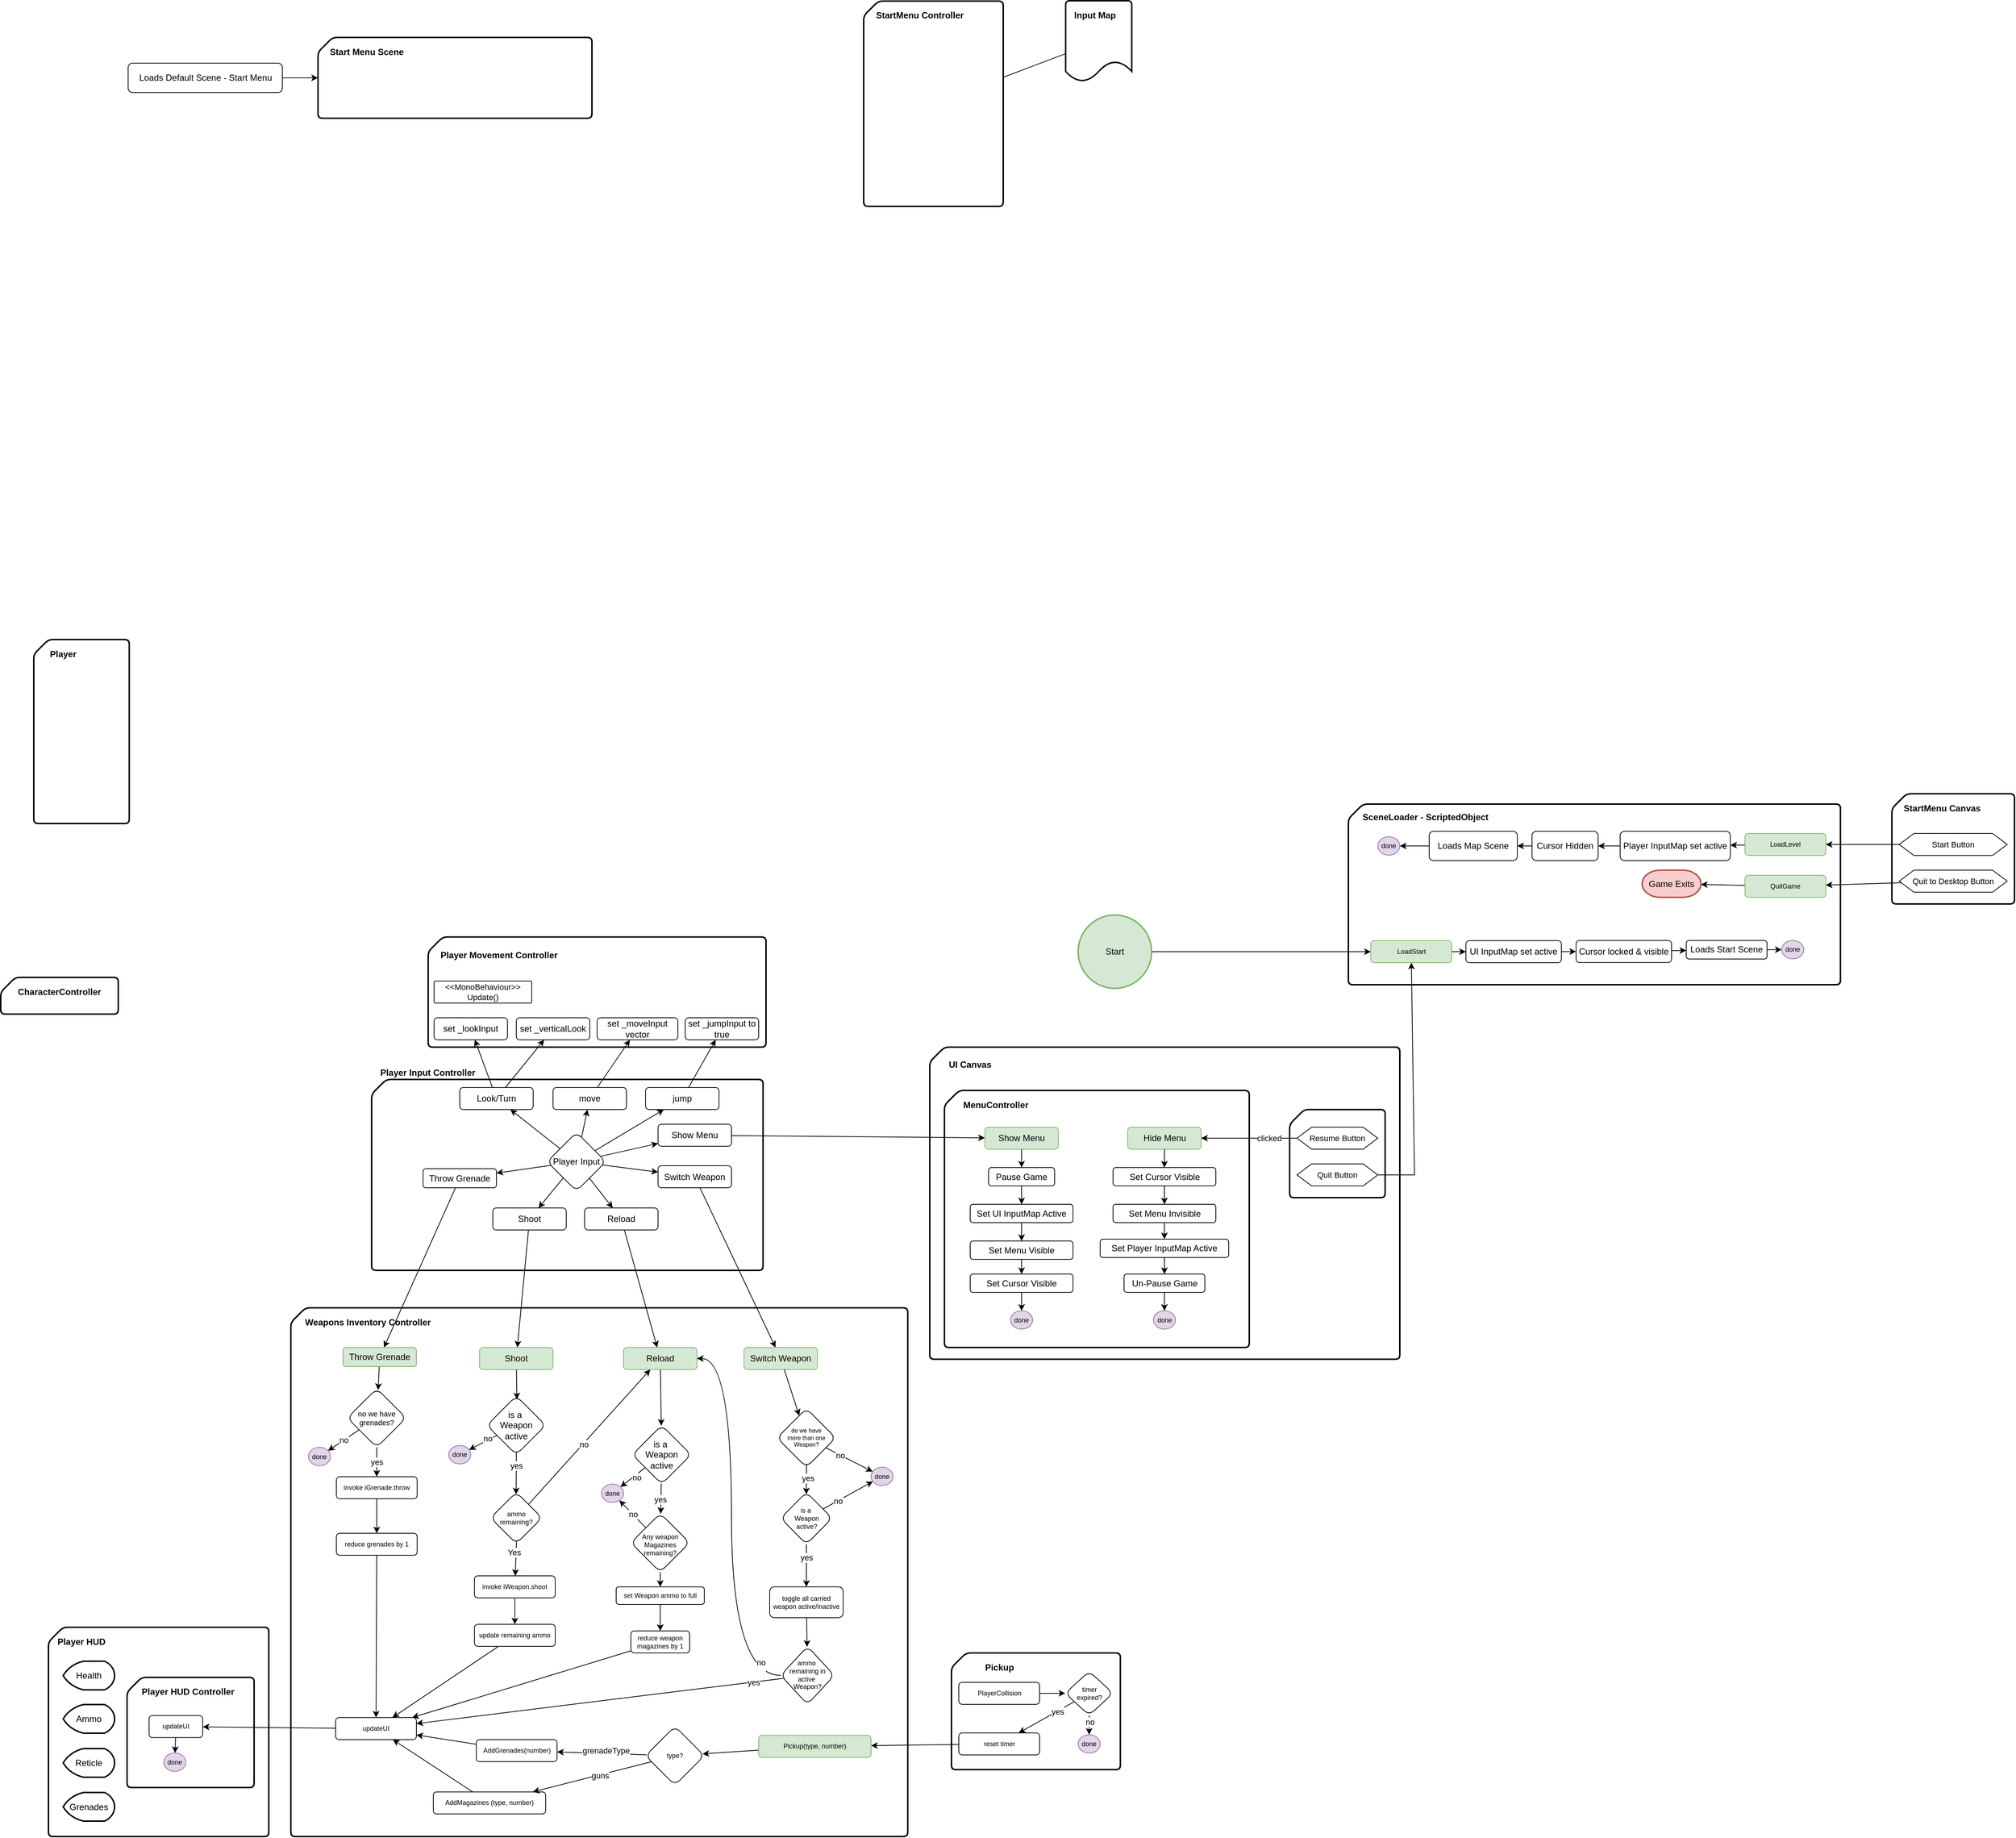 <mxfile version="26.2.14">
  <diagram id="C5RBs43oDa-KdzZeNtuy" name="Page-1">
    <mxGraphModel dx="1645" dy="2272" grid="1" gridSize="10" guides="1" tooltips="1" connect="1" arrows="1" fold="1" page="1" pageScale="1" pageWidth="1654" pageHeight="1169" math="0" shadow="0">
      <root>
        <mxCell id="WIyWlLk6GJQsqaUBKTNV-0" />
        <mxCell id="WIyWlLk6GJQsqaUBKTNV-1" parent="WIyWlLk6GJQsqaUBKTNV-0" />
        <mxCell id="F7fUJA4CXwOD2tqX9iZF-300" value="" style="verticalLabelPosition=bottom;verticalAlign=top;html=1;shape=card;whiteSpace=wrap;size=20;arcSize=12;fontStyle=1;strokeWidth=2;rounded=1;shadow=0;" vertex="1" parent="WIyWlLk6GJQsqaUBKTNV-1">
          <mxGeometry x="1850" y="1094" width="670" height="246" as="geometry" />
        </mxCell>
        <mxCell id="F7fUJA4CXwOD2tqX9iZF-260" value="" style="verticalLabelPosition=bottom;verticalAlign=top;html=1;shape=card;whiteSpace=wrap;size=20;arcSize=12;fontStyle=1;strokeWidth=2;rounded=1;shadow=0;" vertex="1" parent="WIyWlLk6GJQsqaUBKTNV-1">
          <mxGeometry x="1280" y="1425" width="640" height="425" as="geometry" />
        </mxCell>
        <mxCell id="F7fUJA4CXwOD2tqX9iZF-326" value="" style="verticalLabelPosition=bottom;verticalAlign=top;html=1;shape=card;whiteSpace=wrap;size=20;arcSize=12;fontStyle=1;strokeWidth=2;rounded=1;shadow=0;" vertex="1" parent="WIyWlLk6GJQsqaUBKTNV-1">
          <mxGeometry x="1770" y="1510" width="130" height="120" as="geometry" />
        </mxCell>
        <mxCell id="F7fUJA4CXwOD2tqX9iZF-269" value="" style="verticalLabelPosition=bottom;verticalAlign=top;html=1;shape=card;whiteSpace=wrap;size=20;arcSize=12;fontStyle=1;strokeWidth=2;rounded=1;shadow=0;" vertex="1" parent="WIyWlLk6GJQsqaUBKTNV-1">
          <mxGeometry x="597" y="1275" width="460" height="150" as="geometry" />
        </mxCell>
        <mxCell id="F7fUJA4CXwOD2tqX9iZF-72" value="" style="verticalLabelPosition=bottom;verticalAlign=top;html=1;shape=card;whiteSpace=wrap;size=20;arcSize=12;strokeWidth=2;rounded=1;" vertex="1" parent="WIyWlLk6GJQsqaUBKTNV-1">
          <mxGeometry x="1190" y="0.5" width="190" height="279.5" as="geometry" />
        </mxCell>
        <mxCell id="F7fUJA4CXwOD2tqX9iZF-271" value="" style="verticalLabelPosition=bottom;verticalAlign=top;html=1;shape=card;whiteSpace=wrap;size=20;arcSize=12;fontStyle=1;strokeWidth=2;rounded=1;shadow=0;" vertex="1" parent="WIyWlLk6GJQsqaUBKTNV-1">
          <mxGeometry x="520" y="1469" width="533" height="260" as="geometry" />
        </mxCell>
        <mxCell id="F7fUJA4CXwOD2tqX9iZF-243" value="" style="verticalLabelPosition=bottom;verticalAlign=top;html=1;shape=card;whiteSpace=wrap;size=20;arcSize=12;fontStyle=1;strokeWidth=2;rounded=1;shadow=0;" vertex="1" parent="WIyWlLk6GJQsqaUBKTNV-1">
          <mxGeometry x="1300" y="1484" width="415" height="350" as="geometry" />
        </mxCell>
        <mxCell id="F7fUJA4CXwOD2tqX9iZF-198" value="" style="verticalLabelPosition=bottom;verticalAlign=top;html=1;shape=card;whiteSpace=wrap;size=20;arcSize=12;fontStyle=1;strokeWidth=2;rounded=1;shadow=0;" vertex="1" parent="WIyWlLk6GJQsqaUBKTNV-1">
          <mxGeometry x="410" y="1780" width="840" height="720" as="geometry" />
        </mxCell>
        <mxCell id="F7fUJA4CXwOD2tqX9iZF-71" value="" style="strokeWidth=2;html=1;shape=mxgraph.flowchart.document2;whiteSpace=wrap;size=0.25;" vertex="1" parent="WIyWlLk6GJQsqaUBKTNV-1">
          <mxGeometry x="1465" width="90" height="110" as="geometry" />
        </mxCell>
        <mxCell id="F7fUJA4CXwOD2tqX9iZF-65" value="" style="verticalLabelPosition=bottom;verticalAlign=top;html=1;shape=card;whiteSpace=wrap;size=20;arcSize=12;fontStyle=1;strokeWidth=2;rounded=1;shadow=0;" vertex="1" parent="WIyWlLk6GJQsqaUBKTNV-1">
          <mxGeometry x="60" y="870" width="130" height="250.5" as="geometry" />
        </mxCell>
        <mxCell id="F7fUJA4CXwOD2tqX9iZF-63" value="" style="verticalLabelPosition=bottom;verticalAlign=top;html=1;shape=card;whiteSpace=wrap;size=20;arcSize=12;fontStyle=1;strokeWidth=2;rounded=1;shadow=0;" vertex="1" parent="WIyWlLk6GJQsqaUBKTNV-1">
          <mxGeometry x="447" y="50" width="373" height="110" as="geometry" />
        </mxCell>
        <mxCell id="F7fUJA4CXwOD2tqX9iZF-58" value="" style="verticalLabelPosition=bottom;verticalAlign=top;html=1;shape=card;whiteSpace=wrap;size=20;arcSize=12;fontStyle=1;strokeWidth=2;rounded=1;shadow=0;" vertex="1" parent="WIyWlLk6GJQsqaUBKTNV-1">
          <mxGeometry x="80" y="2215" width="300" height="285" as="geometry" />
        </mxCell>
        <mxCell id="F7fUJA4CXwOD2tqX9iZF-330" style="edgeStyle=none;shape=connector;rounded=0;orthogonalLoop=1;jettySize=auto;html=1;strokeColor=default;align=center;verticalAlign=middle;fontFamily=Helvetica;fontSize=11;fontColor=default;labelBackgroundColor=default;endArrow=classic;" edge="1" parent="WIyWlLk6GJQsqaUBKTNV-1" source="F7fUJA4CXwOD2tqX9iZF-0" target="F7fUJA4CXwOD2tqX9iZF-328">
          <mxGeometry relative="1" as="geometry" />
        </mxCell>
        <mxCell id="F7fUJA4CXwOD2tqX9iZF-0" value="Start" style="strokeWidth=2;html=1;shape=mxgraph.flowchart.start_2;whiteSpace=wrap;fillColor=#d5e8d4;strokeColor=#82b366;" vertex="1" parent="WIyWlLk6GJQsqaUBKTNV-1">
          <mxGeometry x="1482" y="1245" width="100" height="100" as="geometry" />
        </mxCell>
        <mxCell id="F7fUJA4CXwOD2tqX9iZF-9" value="Game Exits" style="strokeWidth=2;html=1;shape=mxgraph.flowchart.terminator;whiteSpace=wrap;fillColor=#f8cecc;strokeColor=#b85450;" vertex="1" parent="WIyWlLk6GJQsqaUBKTNV-1">
          <mxGeometry x="2250" y="1184" width="80" height="37" as="geometry" />
        </mxCell>
        <mxCell id="F7fUJA4CXwOD2tqX9iZF-28" style="rounded=0;orthogonalLoop=1;jettySize=auto;html=1;" edge="1" parent="WIyWlLk6GJQsqaUBKTNV-1" source="F7fUJA4CXwOD2tqX9iZF-20" target="F7fUJA4CXwOD2tqX9iZF-63">
          <mxGeometry relative="1" as="geometry" />
        </mxCell>
        <mxCell id="F7fUJA4CXwOD2tqX9iZF-20" value="Loads Default Scene - Start Menu" style="rounded=1;whiteSpace=wrap;html=1;fontSize=12;glass=0;strokeWidth=1;shadow=0;" vertex="1" parent="WIyWlLk6GJQsqaUBKTNV-1">
          <mxGeometry x="188.5" y="85" width="210" height="40" as="geometry" />
        </mxCell>
        <mxCell id="F7fUJA4CXwOD2tqX9iZF-29" style="rounded=0;orthogonalLoop=1;jettySize=auto;html=1;" edge="1" parent="WIyWlLk6GJQsqaUBKTNV-1" target="F7fUJA4CXwOD2tqX9iZF-22">
          <mxGeometry relative="1" as="geometry">
            <mxPoint x="1287" y="100.0" as="sourcePoint" />
          </mxGeometry>
        </mxCell>
        <mxCell id="F7fUJA4CXwOD2tqX9iZF-27" style="rounded=0;orthogonalLoop=1;jettySize=auto;html=1;" edge="1" parent="WIyWlLk6GJQsqaUBKTNV-1" source="F7fUJA4CXwOD2tqX9iZF-31" target="F7fUJA4CXwOD2tqX9iZF-24">
          <mxGeometry relative="1" as="geometry" />
        </mxCell>
        <mxCell id="F7fUJA4CXwOD2tqX9iZF-344" style="edgeStyle=none;shape=connector;rounded=0;orthogonalLoop=1;jettySize=auto;html=1;strokeColor=default;align=center;verticalAlign=middle;fontFamily=Helvetica;fontSize=11;fontColor=default;labelBackgroundColor=default;endArrow=classic;" edge="1" parent="WIyWlLk6GJQsqaUBKTNV-1" source="F7fUJA4CXwOD2tqX9iZF-24" target="F7fUJA4CXwOD2tqX9iZF-343">
          <mxGeometry relative="1" as="geometry" />
        </mxCell>
        <mxCell id="F7fUJA4CXwOD2tqX9iZF-24" value="Loads Map Scene" style="rounded=1;whiteSpace=wrap;html=1;fontSize=12;glass=0;strokeWidth=1;shadow=0;" vertex="1" parent="WIyWlLk6GJQsqaUBKTNV-1">
          <mxGeometry x="1960" y="1131" width="120" height="40" as="geometry" />
        </mxCell>
        <mxCell id="F7fUJA4CXwOD2tqX9iZF-30" style="edgeStyle=orthogonalEdgeStyle;rounded=0;orthogonalLoop=1;jettySize=auto;html=1;" edge="1" parent="WIyWlLk6GJQsqaUBKTNV-1" source="F7fUJA4CXwOD2tqX9iZF-26" target="F7fUJA4CXwOD2tqX9iZF-31">
          <mxGeometry relative="1" as="geometry">
            <mxPoint x="1647" y="1094" as="targetPoint" />
          </mxGeometry>
        </mxCell>
        <mxCell id="F7fUJA4CXwOD2tqX9iZF-26" value="Player InputMap set active" style="rounded=1;whiteSpace=wrap;html=1;fontSize=12;glass=0;strokeWidth=1;shadow=0;" vertex="1" parent="WIyWlLk6GJQsqaUBKTNV-1">
          <mxGeometry x="2220" y="1131" width="150" height="40" as="geometry" />
        </mxCell>
        <mxCell id="F7fUJA4CXwOD2tqX9iZF-31" value="Cursor Hidden" style="rounded=1;whiteSpace=wrap;html=1;fontSize=12;glass=0;strokeWidth=1;shadow=0;" vertex="1" parent="WIyWlLk6GJQsqaUBKTNV-1">
          <mxGeometry x="2100" y="1131" width="90" height="40" as="geometry" />
        </mxCell>
        <mxCell id="F7fUJA4CXwOD2tqX9iZF-35" value="Start Menu Scene" style="text;html=1;align=center;verticalAlign=middle;whiteSpace=wrap;rounded=0;fontStyle=1" vertex="1" parent="WIyWlLk6GJQsqaUBKTNV-1">
          <mxGeometry x="447" y="50" width="133" height="40" as="geometry" />
        </mxCell>
        <mxCell id="F7fUJA4CXwOD2tqX9iZF-50" value="Player HUD" style="text;html=1;align=center;verticalAlign=middle;whiteSpace=wrap;rounded=0;fontStyle=1" vertex="1" parent="WIyWlLk6GJQsqaUBKTNV-1">
          <mxGeometry x="80" y="2215" width="90" height="40" as="geometry" />
        </mxCell>
        <mxCell id="F7fUJA4CXwOD2tqX9iZF-51" value="Health" style="strokeWidth=2;html=1;shape=mxgraph.flowchart.display;whiteSpace=wrap;" vertex="1" parent="WIyWlLk6GJQsqaUBKTNV-1">
          <mxGeometry x="100" y="2261.25" width="70" height="39" as="geometry" />
        </mxCell>
        <mxCell id="F7fUJA4CXwOD2tqX9iZF-52" value="Ammo" style="strokeWidth=2;html=1;shape=mxgraph.flowchart.display;whiteSpace=wrap;" vertex="1" parent="WIyWlLk6GJQsqaUBKTNV-1">
          <mxGeometry x="100" y="2320.25" width="70" height="39" as="geometry" />
        </mxCell>
        <mxCell id="F7fUJA4CXwOD2tqX9iZF-53" value="Reticle" style="strokeWidth=2;html=1;shape=mxgraph.flowchart.display;whiteSpace=wrap;" vertex="1" parent="WIyWlLk6GJQsqaUBKTNV-1">
          <mxGeometry x="100" y="2380.25" width="70" height="39" as="geometry" />
        </mxCell>
        <mxCell id="F7fUJA4CXwOD2tqX9iZF-55" value="Player" style="text;html=1;align=center;verticalAlign=middle;whiteSpace=wrap;rounded=0;fontStyle=1" vertex="1" parent="WIyWlLk6GJQsqaUBKTNV-1">
          <mxGeometry x="70" y="870" width="60" height="40" as="geometry" />
        </mxCell>
        <mxCell id="F7fUJA4CXwOD2tqX9iZF-69" value="Input Map" style="text;html=1;align=center;verticalAlign=middle;whiteSpace=wrap;rounded=0;fontStyle=1" vertex="1" parent="WIyWlLk6GJQsqaUBKTNV-1">
          <mxGeometry x="1475" width="60" height="40" as="geometry" />
        </mxCell>
        <mxCell id="F7fUJA4CXwOD2tqX9iZF-295" style="edgeStyle=none;shape=connector;rounded=0;orthogonalLoop=1;jettySize=auto;html=1;strokeColor=default;align=center;verticalAlign=middle;fontFamily=Helvetica;fontSize=11;fontColor=default;labelBackgroundColor=default;endArrow=none;startFill=0;" edge="1" parent="WIyWlLk6GJQsqaUBKTNV-1" source="F7fUJA4CXwOD2tqX9iZF-72" target="F7fUJA4CXwOD2tqX9iZF-71">
          <mxGeometry relative="1" as="geometry" />
        </mxCell>
        <mxCell id="F7fUJA4CXwOD2tqX9iZF-73" value="StartMenu Controller" style="text;html=1;align=center;verticalAlign=middle;whiteSpace=wrap;rounded=0;fontStyle=1" vertex="1" parent="WIyWlLk6GJQsqaUBKTNV-1">
          <mxGeometry x="1190" width="153" height="40" as="geometry" />
        </mxCell>
        <mxCell id="F7fUJA4CXwOD2tqX9iZF-81" value="" style="rounded=0;orthogonalLoop=1;jettySize=auto;html=1;" edge="1" parent="WIyWlLk6GJQsqaUBKTNV-1" source="F7fUJA4CXwOD2tqX9iZF-83" target="F7fUJA4CXwOD2tqX9iZF-84">
          <mxGeometry relative="1" as="geometry" />
        </mxCell>
        <mxCell id="F7fUJA4CXwOD2tqX9iZF-82" value="" style="rounded=0;orthogonalLoop=1;jettySize=auto;html=1;" edge="1" parent="WIyWlLk6GJQsqaUBKTNV-1" source="F7fUJA4CXwOD2tqX9iZF-83" target="F7fUJA4CXwOD2tqX9iZF-85">
          <mxGeometry relative="1" as="geometry" />
        </mxCell>
        <mxCell id="F7fUJA4CXwOD2tqX9iZF-88" style="rounded=0;orthogonalLoop=1;jettySize=auto;html=1;" edge="1" parent="WIyWlLk6GJQsqaUBKTNV-1" source="F7fUJA4CXwOD2tqX9iZF-215" target="F7fUJA4CXwOD2tqX9iZF-87">
          <mxGeometry relative="1" as="geometry" />
        </mxCell>
        <mxCell id="F7fUJA4CXwOD2tqX9iZF-93" value="" style="rounded=0;orthogonalLoop=1;jettySize=auto;html=1;" edge="1" parent="WIyWlLk6GJQsqaUBKTNV-1" source="F7fUJA4CXwOD2tqX9iZF-216" target="F7fUJA4CXwOD2tqX9iZF-91">
          <mxGeometry relative="1" as="geometry" />
        </mxCell>
        <mxCell id="F7fUJA4CXwOD2tqX9iZF-94" style="rounded=0;orthogonalLoop=1;jettySize=auto;html=1;" edge="1" parent="WIyWlLk6GJQsqaUBKTNV-1" source="F7fUJA4CXwOD2tqX9iZF-217" target="F7fUJA4CXwOD2tqX9iZF-95">
          <mxGeometry relative="1" as="geometry">
            <mxPoint x="910" y="1760" as="targetPoint" />
          </mxGeometry>
        </mxCell>
        <mxCell id="F7fUJA4CXwOD2tqX9iZF-96" style="rounded=0;orthogonalLoop=1;jettySize=auto;html=1;" edge="1" parent="WIyWlLk6GJQsqaUBKTNV-1" source="F7fUJA4CXwOD2tqX9iZF-218" target="F7fUJA4CXwOD2tqX9iZF-97">
          <mxGeometry relative="1" as="geometry">
            <mxPoint x="990" y="1710" as="targetPoint" />
          </mxGeometry>
        </mxCell>
        <mxCell id="F7fUJA4CXwOD2tqX9iZF-99" value="" style="rounded=0;orthogonalLoop=1;jettySize=auto;html=1;" edge="1" parent="WIyWlLk6GJQsqaUBKTNV-1" source="F7fUJA4CXwOD2tqX9iZF-83" target="F7fUJA4CXwOD2tqX9iZF-98">
          <mxGeometry relative="1" as="geometry" />
        </mxCell>
        <mxCell id="F7fUJA4CXwOD2tqX9iZF-101" value="" style="rounded=0;orthogonalLoop=1;jettySize=auto;html=1;" edge="1" parent="WIyWlLk6GJQsqaUBKTNV-1" source="F7fUJA4CXwOD2tqX9iZF-83" target="F7fUJA4CXwOD2tqX9iZF-100">
          <mxGeometry relative="1" as="geometry" />
        </mxCell>
        <mxCell id="F7fUJA4CXwOD2tqX9iZF-219" style="edgeStyle=none;shape=connector;rounded=0;orthogonalLoop=1;jettySize=auto;html=1;strokeColor=default;align=center;verticalAlign=middle;fontFamily=Helvetica;fontSize=11;fontColor=default;labelBackgroundColor=default;endArrow=classic;" edge="1" parent="WIyWlLk6GJQsqaUBKTNV-1" source="F7fUJA4CXwOD2tqX9iZF-83" target="F7fUJA4CXwOD2tqX9iZF-218">
          <mxGeometry relative="1" as="geometry" />
        </mxCell>
        <mxCell id="F7fUJA4CXwOD2tqX9iZF-220" style="edgeStyle=none;shape=connector;rounded=0;orthogonalLoop=1;jettySize=auto;html=1;strokeColor=default;align=center;verticalAlign=middle;fontFamily=Helvetica;fontSize=11;fontColor=default;labelBackgroundColor=default;endArrow=classic;" edge="1" parent="WIyWlLk6GJQsqaUBKTNV-1" source="F7fUJA4CXwOD2tqX9iZF-83" target="F7fUJA4CXwOD2tqX9iZF-217">
          <mxGeometry relative="1" as="geometry" />
        </mxCell>
        <mxCell id="F7fUJA4CXwOD2tqX9iZF-221" style="edgeStyle=none;shape=connector;rounded=0;orthogonalLoop=1;jettySize=auto;html=1;strokeColor=default;align=center;verticalAlign=middle;fontFamily=Helvetica;fontSize=11;fontColor=default;labelBackgroundColor=default;endArrow=classic;" edge="1" parent="WIyWlLk6GJQsqaUBKTNV-1" source="F7fUJA4CXwOD2tqX9iZF-83" target="F7fUJA4CXwOD2tqX9iZF-216">
          <mxGeometry relative="1" as="geometry" />
        </mxCell>
        <mxCell id="F7fUJA4CXwOD2tqX9iZF-222" style="edgeStyle=none;shape=connector;rounded=0;orthogonalLoop=1;jettySize=auto;html=1;strokeColor=default;align=center;verticalAlign=middle;fontFamily=Helvetica;fontSize=11;fontColor=default;labelBackgroundColor=default;endArrow=classic;" edge="1" parent="WIyWlLk6GJQsqaUBKTNV-1" source="F7fUJA4CXwOD2tqX9iZF-83" target="F7fUJA4CXwOD2tqX9iZF-215">
          <mxGeometry relative="1" as="geometry" />
        </mxCell>
        <mxCell id="F7fUJA4CXwOD2tqX9iZF-83" value="Player Input" style="rhombus;whiteSpace=wrap;html=1;rounded=1;glass=0;strokeWidth=1;shadow=0;" vertex="1" parent="WIyWlLk6GJQsqaUBKTNV-1">
          <mxGeometry x="759" y="1541" width="80" height="80" as="geometry" />
        </mxCell>
        <mxCell id="F7fUJA4CXwOD2tqX9iZF-157" value="" style="shape=connector;rounded=0;orthogonalLoop=1;jettySize=auto;html=1;strokeColor=default;align=center;verticalAlign=middle;fontFamily=Helvetica;fontSize=11;fontColor=default;labelBackgroundColor=default;endArrow=classic;" edge="1" parent="WIyWlLk6GJQsqaUBKTNV-1" source="F7fUJA4CXwOD2tqX9iZF-84" target="F7fUJA4CXwOD2tqX9iZF-156">
          <mxGeometry relative="1" as="geometry" />
        </mxCell>
        <mxCell id="F7fUJA4CXwOD2tqX9iZF-84" value="move" style="whiteSpace=wrap;html=1;rounded=1;glass=0;strokeWidth=1;shadow=0;" vertex="1" parent="WIyWlLk6GJQsqaUBKTNV-1">
          <mxGeometry x="767" y="1480" width="100" height="30" as="geometry" />
        </mxCell>
        <mxCell id="F7fUJA4CXwOD2tqX9iZF-160" value="" style="edgeStyle=none;shape=connector;rounded=0;orthogonalLoop=1;jettySize=auto;html=1;strokeColor=default;align=center;verticalAlign=middle;fontFamily=Helvetica;fontSize=11;fontColor=default;labelBackgroundColor=default;endArrow=classic;" edge="1" parent="WIyWlLk6GJQsqaUBKTNV-1" source="F7fUJA4CXwOD2tqX9iZF-85" target="F7fUJA4CXwOD2tqX9iZF-159">
          <mxGeometry relative="1" as="geometry" />
        </mxCell>
        <mxCell id="F7fUJA4CXwOD2tqX9iZF-85" value="jump" style="whiteSpace=wrap;html=1;rounded=1;glass=0;strokeWidth=1;shadow=0;" vertex="1" parent="WIyWlLk6GJQsqaUBKTNV-1">
          <mxGeometry x="893" y="1480" width="100" height="30" as="geometry" />
        </mxCell>
        <mxCell id="F7fUJA4CXwOD2tqX9iZF-87" value="Switch Weapon" style="whiteSpace=wrap;html=1;rounded=1;glass=0;strokeWidth=1;shadow=0;fillColor=#d5e8d4;strokeColor=#82b366;" vertex="1" parent="WIyWlLk6GJQsqaUBKTNV-1">
          <mxGeometry x="1027" y="1834" width="100" height="30" as="geometry" />
        </mxCell>
        <mxCell id="F7fUJA4CXwOD2tqX9iZF-146" value="" style="edgeStyle=none;shape=connector;rounded=0;orthogonalLoop=1;jettySize=auto;html=1;strokeColor=default;align=center;verticalAlign=middle;fontFamily=Helvetica;fontSize=11;fontColor=default;labelBackgroundColor=default;endArrow=classic;" edge="1" parent="WIyWlLk6GJQsqaUBKTNV-1" source="F7fUJA4CXwOD2tqX9iZF-91" target="F7fUJA4CXwOD2tqX9iZF-147">
          <mxGeometry relative="1" as="geometry" />
        </mxCell>
        <mxCell id="F7fUJA4CXwOD2tqX9iZF-91" value="Reload" style="whiteSpace=wrap;html=1;rounded=1;glass=0;strokeWidth=1;shadow=0;fillColor=#d5e8d4;strokeColor=#82b366;" vertex="1" parent="WIyWlLk6GJQsqaUBKTNV-1">
          <mxGeometry x="863" y="1834" width="100" height="30" as="geometry" />
        </mxCell>
        <mxCell id="F7fUJA4CXwOD2tqX9iZF-131" value="" style="edgeStyle=none;shape=connector;rounded=0;orthogonalLoop=1;jettySize=auto;html=1;strokeColor=default;align=center;verticalAlign=middle;fontFamily=Helvetica;fontSize=11;fontColor=default;labelBackgroundColor=default;endArrow=classic;entryX=0.51;entryY=0.057;entryDx=0;entryDy=0;entryPerimeter=0;" edge="1" parent="WIyWlLk6GJQsqaUBKTNV-1" source="F7fUJA4CXwOD2tqX9iZF-95" target="F7fUJA4CXwOD2tqX9iZF-132">
          <mxGeometry relative="1" as="geometry" />
        </mxCell>
        <mxCell id="F7fUJA4CXwOD2tqX9iZF-95" value="Shoot" style="whiteSpace=wrap;html=1;rounded=1;glass=0;strokeWidth=1;shadow=0;fillColor=#d5e8d4;strokeColor=#82b366;" vertex="1" parent="WIyWlLk6GJQsqaUBKTNV-1">
          <mxGeometry x="667" y="1834" width="100" height="30" as="geometry" />
        </mxCell>
        <mxCell id="F7fUJA4CXwOD2tqX9iZF-208" style="edgeStyle=none;shape=connector;rounded=0;orthogonalLoop=1;jettySize=auto;html=1;strokeColor=default;align=center;verticalAlign=middle;fontFamily=Helvetica;fontSize=11;fontColor=default;labelBackgroundColor=default;endArrow=classic;" edge="1" parent="WIyWlLk6GJQsqaUBKTNV-1" source="F7fUJA4CXwOD2tqX9iZF-97" target="F7fUJA4CXwOD2tqX9iZF-205">
          <mxGeometry relative="1" as="geometry" />
        </mxCell>
        <mxCell id="F7fUJA4CXwOD2tqX9iZF-97" value="Throw Grenade" style="whiteSpace=wrap;html=1;rounded=1;glass=0;strokeWidth=1;shadow=0;fillColor=#d5e8d4;strokeColor=#82b366;" vertex="1" parent="WIyWlLk6GJQsqaUBKTNV-1">
          <mxGeometry x="481" y="1834" width="100" height="26" as="geometry" />
        </mxCell>
        <mxCell id="F7fUJA4CXwOD2tqX9iZF-163" value="" style="shape=connector;rounded=0;orthogonalLoop=1;jettySize=auto;html=1;strokeColor=default;align=center;verticalAlign=middle;fontFamily=Helvetica;fontSize=11;fontColor=default;labelBackgroundColor=default;endArrow=classic;" edge="1" parent="WIyWlLk6GJQsqaUBKTNV-1" source="F7fUJA4CXwOD2tqX9iZF-98" target="F7fUJA4CXwOD2tqX9iZF-162">
          <mxGeometry relative="1" as="geometry" />
        </mxCell>
        <mxCell id="F7fUJA4CXwOD2tqX9iZF-98" value="Look/Turn" style="whiteSpace=wrap;html=1;rounded=1;glass=0;strokeWidth=1;shadow=0;" vertex="1" parent="WIyWlLk6GJQsqaUBKTNV-1">
          <mxGeometry x="640" y="1480" width="100" height="30" as="geometry" />
        </mxCell>
        <mxCell id="F7fUJA4CXwOD2tqX9iZF-106" value="" style="edgeStyle=none;shape=connector;rounded=0;orthogonalLoop=1;jettySize=auto;html=1;strokeColor=default;align=center;verticalAlign=middle;fontFamily=Helvetica;fontSize=11;fontColor=default;labelBackgroundColor=default;endArrow=classic;" edge="1" parent="WIyWlLk6GJQsqaUBKTNV-1" source="F7fUJA4CXwOD2tqX9iZF-250" target="F7fUJA4CXwOD2tqX9iZF-105">
          <mxGeometry relative="1" as="geometry" />
        </mxCell>
        <mxCell id="F7fUJA4CXwOD2tqX9iZF-259" style="edgeStyle=none;shape=connector;rounded=0;orthogonalLoop=1;jettySize=auto;html=1;strokeColor=default;align=center;verticalAlign=middle;fontFamily=Helvetica;fontSize=11;fontColor=default;labelBackgroundColor=default;endArrow=classic;" edge="1" parent="WIyWlLk6GJQsqaUBKTNV-1" source="F7fUJA4CXwOD2tqX9iZF-100" target="F7fUJA4CXwOD2tqX9iZF-250">
          <mxGeometry relative="1" as="geometry">
            <mxPoint x="1180" y="1530" as="targetPoint" />
          </mxGeometry>
        </mxCell>
        <mxCell id="F7fUJA4CXwOD2tqX9iZF-100" value="Show Menu" style="whiteSpace=wrap;html=1;rounded=1;glass=0;strokeWidth=1;shadow=0;" vertex="1" parent="WIyWlLk6GJQsqaUBKTNV-1">
          <mxGeometry x="910" y="1530" width="100" height="30" as="geometry" />
        </mxCell>
        <mxCell id="F7fUJA4CXwOD2tqX9iZF-108" value="" style="edgeStyle=none;shape=connector;rounded=0;orthogonalLoop=1;jettySize=auto;html=1;strokeColor=default;align=center;verticalAlign=middle;fontFamily=Helvetica;fontSize=11;fontColor=default;labelBackgroundColor=default;endArrow=classic;" edge="1" parent="WIyWlLk6GJQsqaUBKTNV-1" source="F7fUJA4CXwOD2tqX9iZF-105" target="F7fUJA4CXwOD2tqX9iZF-107">
          <mxGeometry relative="1" as="geometry" />
        </mxCell>
        <mxCell id="F7fUJA4CXwOD2tqX9iZF-105" value="Pause Game" style="whiteSpace=wrap;html=1;rounded=1;glass=0;strokeWidth=1;shadow=0;" vertex="1" parent="WIyWlLk6GJQsqaUBKTNV-1">
          <mxGeometry x="1360" y="1589" width="90" height="25" as="geometry" />
        </mxCell>
        <mxCell id="F7fUJA4CXwOD2tqX9iZF-107" value="Set UI InputMap Active" style="whiteSpace=wrap;html=1;rounded=1;glass=0;strokeWidth=1;shadow=0;" vertex="1" parent="WIyWlLk6GJQsqaUBKTNV-1">
          <mxGeometry x="1335" y="1639" width="140" height="25" as="geometry" />
        </mxCell>
        <mxCell id="F7fUJA4CXwOD2tqX9iZF-112" value="" style="edgeStyle=none;shape=connector;rounded=0;orthogonalLoop=1;jettySize=auto;html=1;strokeColor=default;align=center;verticalAlign=middle;fontFamily=Helvetica;fontSize=11;fontColor=default;labelBackgroundColor=default;endArrow=classic;" edge="1" parent="WIyWlLk6GJQsqaUBKTNV-1" source="F7fUJA4CXwOD2tqX9iZF-109" target="F7fUJA4CXwOD2tqX9iZF-111">
          <mxGeometry relative="1" as="geometry" />
        </mxCell>
        <mxCell id="F7fUJA4CXwOD2tqX9iZF-109" value="Set Menu Visible" style="whiteSpace=wrap;html=1;rounded=1;glass=0;strokeWidth=1;shadow=0;" vertex="1" parent="WIyWlLk6GJQsqaUBKTNV-1">
          <mxGeometry x="1335" y="1689" width="140" height="25" as="geometry" />
        </mxCell>
        <mxCell id="F7fUJA4CXwOD2tqX9iZF-255" style="edgeStyle=none;shape=connector;rounded=0;orthogonalLoop=1;jettySize=auto;html=1;strokeColor=default;align=center;verticalAlign=middle;fontFamily=Helvetica;fontSize=11;fontColor=default;labelBackgroundColor=default;endArrow=classic;" edge="1" parent="WIyWlLk6GJQsqaUBKTNV-1" source="F7fUJA4CXwOD2tqX9iZF-111" target="F7fUJA4CXwOD2tqX9iZF-254">
          <mxGeometry relative="1" as="geometry" />
        </mxCell>
        <mxCell id="F7fUJA4CXwOD2tqX9iZF-111" value="Set Cursor Visible" style="whiteSpace=wrap;html=1;rounded=1;glass=0;strokeWidth=1;shadow=0;" vertex="1" parent="WIyWlLk6GJQsqaUBKTNV-1">
          <mxGeometry x="1335" y="1734" width="140" height="25" as="geometry" />
        </mxCell>
        <mxCell id="F7fUJA4CXwOD2tqX9iZF-197" style="edgeStyle=none;shape=connector;rounded=0;orthogonalLoop=1;jettySize=auto;html=1;strokeColor=default;align=center;verticalAlign=middle;fontFamily=Helvetica;fontSize=11;fontColor=default;labelBackgroundColor=default;endArrow=classic;" edge="1" parent="WIyWlLk6GJQsqaUBKTNV-1" source="F7fUJA4CXwOD2tqX9iZF-120" target="F7fUJA4CXwOD2tqX9iZF-196">
          <mxGeometry relative="1" as="geometry" />
        </mxCell>
        <mxCell id="F7fUJA4CXwOD2tqX9iZF-120" value="Un-Pause Game" style="whiteSpace=wrap;html=1;rounded=1;glass=0;strokeWidth=1;shadow=0;" vertex="1" parent="WIyWlLk6GJQsqaUBKTNV-1">
          <mxGeometry x="1544.5" y="1734" width="110" height="25" as="geometry" />
        </mxCell>
        <mxCell id="F7fUJA4CXwOD2tqX9iZF-126" style="edgeStyle=none;shape=connector;rounded=0;orthogonalLoop=1;jettySize=auto;html=1;strokeColor=default;align=center;verticalAlign=middle;fontFamily=Helvetica;fontSize=11;fontColor=default;labelBackgroundColor=default;endArrow=classic;" edge="1" parent="WIyWlLk6GJQsqaUBKTNV-1" source="F7fUJA4CXwOD2tqX9iZF-121" target="F7fUJA4CXwOD2tqX9iZF-120">
          <mxGeometry relative="1" as="geometry" />
        </mxCell>
        <mxCell id="F7fUJA4CXwOD2tqX9iZF-121" value="Set Player InputMap Active" style="whiteSpace=wrap;html=1;rounded=1;glass=0;strokeWidth=1;shadow=0;" vertex="1" parent="WIyWlLk6GJQsqaUBKTNV-1">
          <mxGeometry x="1512" y="1686.5" width="175" height="25" as="geometry" />
        </mxCell>
        <mxCell id="F7fUJA4CXwOD2tqX9iZF-122" value="Set Menu Invisible" style="whiteSpace=wrap;html=1;rounded=1;glass=0;strokeWidth=1;shadow=0;" vertex="1" parent="WIyWlLk6GJQsqaUBKTNV-1">
          <mxGeometry x="1529.5" y="1639" width="140" height="25" as="geometry" />
        </mxCell>
        <mxCell id="F7fUJA4CXwOD2tqX9iZF-124" style="edgeStyle=none;shape=connector;rounded=0;orthogonalLoop=1;jettySize=auto;html=1;entryX=0.5;entryY=0;entryDx=0;entryDy=0;strokeColor=default;align=center;verticalAlign=middle;fontFamily=Helvetica;fontSize=11;fontColor=default;labelBackgroundColor=default;endArrow=classic;" edge="1" parent="WIyWlLk6GJQsqaUBKTNV-1" source="F7fUJA4CXwOD2tqX9iZF-123" target="F7fUJA4CXwOD2tqX9iZF-122">
          <mxGeometry relative="1" as="geometry" />
        </mxCell>
        <mxCell id="F7fUJA4CXwOD2tqX9iZF-123" value="Set Cursor Visible" style="whiteSpace=wrap;html=1;rounded=1;glass=0;strokeWidth=1;shadow=0;" vertex="1" parent="WIyWlLk6GJQsqaUBKTNV-1">
          <mxGeometry x="1529.5" y="1589" width="140" height="25" as="geometry" />
        </mxCell>
        <mxCell id="F7fUJA4CXwOD2tqX9iZF-125" style="edgeStyle=none;shape=connector;rounded=0;orthogonalLoop=1;jettySize=auto;html=1;strokeColor=default;align=center;verticalAlign=middle;fontFamily=Helvetica;fontSize=11;fontColor=default;labelBackgroundColor=default;endArrow=classic;" edge="1" parent="WIyWlLk6GJQsqaUBKTNV-1" source="F7fUJA4CXwOD2tqX9iZF-122" target="F7fUJA4CXwOD2tqX9iZF-121">
          <mxGeometry relative="1" as="geometry" />
        </mxCell>
        <mxCell id="F7fUJA4CXwOD2tqX9iZF-133" value="" style="edgeStyle=none;shape=connector;rounded=0;orthogonalLoop=1;jettySize=auto;html=1;strokeColor=default;align=center;verticalAlign=middle;fontFamily=Helvetica;fontSize=11;fontColor=default;labelBackgroundColor=default;endArrow=classic;exitX=0.505;exitY=0.934;exitDx=0;exitDy=0;exitPerimeter=0;" edge="1" parent="WIyWlLk6GJQsqaUBKTNV-1" source="F7fUJA4CXwOD2tqX9iZF-136" target="F7fUJA4CXwOD2tqX9iZF-130">
          <mxGeometry relative="1" as="geometry" />
        </mxCell>
        <mxCell id="F7fUJA4CXwOD2tqX9iZF-134" value="Yes" style="edgeLabel;html=1;align=center;verticalAlign=middle;resizable=0;points=[];fontFamily=Helvetica;fontSize=11;fontColor=default;labelBackgroundColor=default;" vertex="1" connectable="0" parent="F7fUJA4CXwOD2tqX9iZF-133">
          <mxGeometry x="-0.34" y="-3" relative="1" as="geometry">
            <mxPoint as="offset" />
          </mxGeometry>
        </mxCell>
        <mxCell id="F7fUJA4CXwOD2tqX9iZF-186" style="shape=connector;rounded=0;orthogonalLoop=1;jettySize=auto;html=1;strokeColor=default;align=center;verticalAlign=middle;fontFamily=Helvetica;fontSize=11;fontColor=default;labelBackgroundColor=default;endArrow=classic;" edge="1" parent="WIyWlLk6GJQsqaUBKTNV-1" source="F7fUJA4CXwOD2tqX9iZF-203" target="F7fUJA4CXwOD2tqX9iZF-238">
          <mxGeometry relative="1" as="geometry" />
        </mxCell>
        <mxCell id="F7fUJA4CXwOD2tqX9iZF-204" value="" style="edgeStyle=none;shape=connector;rounded=0;orthogonalLoop=1;jettySize=auto;html=1;strokeColor=default;align=center;verticalAlign=middle;fontFamily=Helvetica;fontSize=11;fontColor=default;labelBackgroundColor=default;endArrow=classic;" edge="1" parent="WIyWlLk6GJQsqaUBKTNV-1" source="F7fUJA4CXwOD2tqX9iZF-130" target="F7fUJA4CXwOD2tqX9iZF-203">
          <mxGeometry relative="1" as="geometry" />
        </mxCell>
        <mxCell id="F7fUJA4CXwOD2tqX9iZF-130" value="invoke iWeapon.shoot" style="whiteSpace=wrap;html=1;rounded=1;glass=0;strokeWidth=1;shadow=0;fontSize=9;" vertex="1" parent="WIyWlLk6GJQsqaUBKTNV-1">
          <mxGeometry x="660" y="2145.06" width="110" height="30" as="geometry" />
        </mxCell>
        <mxCell id="F7fUJA4CXwOD2tqX9iZF-137" value="" style="edgeStyle=none;shape=connector;rounded=0;orthogonalLoop=1;jettySize=auto;html=1;strokeColor=default;align=center;verticalAlign=middle;fontFamily=Helvetica;fontSize=11;fontColor=default;labelBackgroundColor=default;endArrow=classic;exitX=0.502;exitY=0.95;exitDx=0;exitDy=0;exitPerimeter=0;entryX=0.496;entryY=0.042;entryDx=0;entryDy=0;entryPerimeter=0;" edge="1" parent="WIyWlLk6GJQsqaUBKTNV-1" source="F7fUJA4CXwOD2tqX9iZF-132" target="F7fUJA4CXwOD2tqX9iZF-136">
          <mxGeometry relative="1" as="geometry" />
        </mxCell>
        <mxCell id="F7fUJA4CXwOD2tqX9iZF-142" value="yes" style="edgeLabel;html=1;align=center;verticalAlign=middle;resizable=0;points=[];fontFamily=Helvetica;fontSize=11;fontColor=default;labelBackgroundColor=default;" vertex="1" connectable="0" parent="F7fUJA4CXwOD2tqX9iZF-137">
          <mxGeometry x="-0.348" relative="1" as="geometry">
            <mxPoint as="offset" />
          </mxGeometry>
        </mxCell>
        <mxCell id="F7fUJA4CXwOD2tqX9iZF-132" value="&lt;div&gt;is a&amp;nbsp;&lt;/div&gt;&lt;div&gt;Weapon active&lt;/div&gt;" style="rhombus;whiteSpace=wrap;html=1;rounded=1;glass=0;strokeWidth=1;shadow=0;spacingTop=0;" vertex="1" parent="WIyWlLk6GJQsqaUBKTNV-1">
          <mxGeometry x="677" y="1900" width="80" height="80" as="geometry" />
        </mxCell>
        <mxCell id="F7fUJA4CXwOD2tqX9iZF-139" value="" style="shape=connector;rounded=0;orthogonalLoop=1;jettySize=auto;html=1;strokeColor=default;align=center;verticalAlign=middle;fontFamily=Helvetica;fontSize=11;fontColor=default;labelBackgroundColor=default;endArrow=classic;" edge="1" parent="WIyWlLk6GJQsqaUBKTNV-1" source="F7fUJA4CXwOD2tqX9iZF-136" target="F7fUJA4CXwOD2tqX9iZF-91">
          <mxGeometry relative="1" as="geometry">
            <mxPoint x="597" y="2174" as="sourcePoint" />
            <mxPoint x="447" y="2214" as="targetPoint" />
          </mxGeometry>
        </mxCell>
        <mxCell id="F7fUJA4CXwOD2tqX9iZF-140" value="no" style="edgeLabel;html=1;align=center;verticalAlign=middle;resizable=0;points=[];fontFamily=Helvetica;fontSize=11;fontColor=default;labelBackgroundColor=default;" vertex="1" connectable="0" parent="F7fUJA4CXwOD2tqX9iZF-139">
          <mxGeometry x="-0.103" y="-1" relative="1" as="geometry">
            <mxPoint as="offset" />
          </mxGeometry>
        </mxCell>
        <mxCell id="F7fUJA4CXwOD2tqX9iZF-136" value="ammo remaining?" style="rhombus;whiteSpace=wrap;html=1;rounded=1;glass=0;strokeWidth=1;shadow=0;spacingTop=0;fontSize=9;" vertex="1" parent="WIyWlLk6GJQsqaUBKTNV-1">
          <mxGeometry x="682" y="2031.06" width="70" height="70" as="geometry" />
        </mxCell>
        <mxCell id="F7fUJA4CXwOD2tqX9iZF-152" value="" style="edgeStyle=none;shape=connector;rounded=0;orthogonalLoop=1;jettySize=auto;html=1;strokeColor=default;align=center;verticalAlign=middle;fontFamily=Helvetica;fontSize=11;fontColor=default;labelBackgroundColor=default;endArrow=classic;" edge="1" parent="WIyWlLk6GJQsqaUBKTNV-1" source="F7fUJA4CXwOD2tqX9iZF-145" target="F7fUJA4CXwOD2tqX9iZF-151">
          <mxGeometry relative="1" as="geometry" />
        </mxCell>
        <mxCell id="F7fUJA4CXwOD2tqX9iZF-247" value="no" style="edgeStyle=none;shape=connector;rounded=0;orthogonalLoop=1;jettySize=auto;html=1;strokeColor=default;align=center;verticalAlign=middle;fontFamily=Helvetica;fontSize=11;fontColor=default;labelBackgroundColor=default;endArrow=classic;" edge="1" parent="WIyWlLk6GJQsqaUBKTNV-1" source="F7fUJA4CXwOD2tqX9iZF-145" target="F7fUJA4CXwOD2tqX9iZF-181">
          <mxGeometry x="-0.012" relative="1" as="geometry">
            <mxPoint as="offset" />
          </mxGeometry>
        </mxCell>
        <mxCell id="F7fUJA4CXwOD2tqX9iZF-145" value="Any weapon Magazines remaining?" style="rhombus;whiteSpace=wrap;html=1;rounded=1;glass=0;strokeWidth=1;shadow=0;fontSize=9;spacingTop=6;" vertex="1" parent="WIyWlLk6GJQsqaUBKTNV-1">
          <mxGeometry x="873" y="2059.94" width="80" height="80" as="geometry" />
        </mxCell>
        <mxCell id="F7fUJA4CXwOD2tqX9iZF-200" style="shape=connector;rounded=0;orthogonalLoop=1;jettySize=auto;html=1;strokeColor=default;align=center;verticalAlign=middle;fontFamily=Helvetica;fontSize=11;fontColor=default;labelBackgroundColor=default;endArrow=classic;" edge="1" parent="WIyWlLk6GJQsqaUBKTNV-1" source="F7fUJA4CXwOD2tqX9iZF-147" target="F7fUJA4CXwOD2tqX9iZF-181">
          <mxGeometry relative="1" as="geometry" />
        </mxCell>
        <mxCell id="F7fUJA4CXwOD2tqX9iZF-201" value="no" style="edgeLabel;html=1;align=center;verticalAlign=middle;resizable=0;points=[];fontFamily=Helvetica;fontSize=11;fontColor=default;labelBackgroundColor=default;" vertex="1" connectable="0" parent="F7fUJA4CXwOD2tqX9iZF-200">
          <mxGeometry x="-0.565" y="2" relative="1" as="geometry">
            <mxPoint x="21" y="-13" as="offset" />
          </mxGeometry>
        </mxCell>
        <mxCell id="F7fUJA4CXwOD2tqX9iZF-246" value="no" style="edgeLabel;html=1;align=center;verticalAlign=middle;resizable=0;points=[];fontFamily=Helvetica;fontSize=11;fontColor=default;labelBackgroundColor=default;" vertex="1" connectable="0" parent="F7fUJA4CXwOD2tqX9iZF-200">
          <mxGeometry x="-0.215" y="3" relative="1" as="geometry">
            <mxPoint as="offset" />
          </mxGeometry>
        </mxCell>
        <mxCell id="F7fUJA4CXwOD2tqX9iZF-147" value="&lt;div&gt;is a&amp;nbsp;&lt;/div&gt;&lt;div&gt;Weapon active&lt;/div&gt;" style="rhombus;whiteSpace=wrap;html=1;rounded=1;glass=0;strokeWidth=1;shadow=0;spacingTop=0;" vertex="1" parent="WIyWlLk6GJQsqaUBKTNV-1">
          <mxGeometry x="875" y="1940" width="80" height="80" as="geometry" />
        </mxCell>
        <mxCell id="F7fUJA4CXwOD2tqX9iZF-148" style="edgeStyle=none;shape=connector;rounded=0;orthogonalLoop=1;jettySize=auto;html=1;strokeColor=default;align=center;verticalAlign=middle;fontFamily=Helvetica;fontSize=11;fontColor=default;labelBackgroundColor=default;endArrow=classic;" edge="1" parent="WIyWlLk6GJQsqaUBKTNV-1" source="F7fUJA4CXwOD2tqX9iZF-147" target="F7fUJA4CXwOD2tqX9iZF-145">
          <mxGeometry relative="1" as="geometry">
            <mxPoint x="933" y="2243.94" as="targetPoint" />
          </mxGeometry>
        </mxCell>
        <mxCell id="F7fUJA4CXwOD2tqX9iZF-149" value="yes" style="edgeLabel;html=1;align=center;verticalAlign=middle;resizable=0;points=[];fontFamily=Helvetica;fontSize=11;fontColor=default;labelBackgroundColor=default;" vertex="1" connectable="0" parent="F7fUJA4CXwOD2tqX9iZF-148">
          <mxGeometry x="0.458" relative="1" as="geometry">
            <mxPoint x="-1" y="-9" as="offset" />
          </mxGeometry>
        </mxCell>
        <mxCell id="F7fUJA4CXwOD2tqX9iZF-154" value="" style="edgeStyle=none;shape=connector;rounded=0;orthogonalLoop=1;jettySize=auto;html=1;strokeColor=default;align=center;verticalAlign=middle;fontFamily=Helvetica;fontSize=11;fontColor=default;labelBackgroundColor=default;endArrow=classic;" edge="1" parent="WIyWlLk6GJQsqaUBKTNV-1" source="F7fUJA4CXwOD2tqX9iZF-151" target="F7fUJA4CXwOD2tqX9iZF-153">
          <mxGeometry relative="1" as="geometry" />
        </mxCell>
        <mxCell id="F7fUJA4CXwOD2tqX9iZF-151" value="set Weapon ammo to full" style="whiteSpace=wrap;html=1;fontSize=9;rounded=1;glass=0;strokeWidth=1;shadow=0;spacingTop=0;" vertex="1" parent="WIyWlLk6GJQsqaUBKTNV-1">
          <mxGeometry x="853" y="2159.94" width="120" height="24" as="geometry" />
        </mxCell>
        <mxCell id="F7fUJA4CXwOD2tqX9iZF-182" value="" style="shape=connector;rounded=0;orthogonalLoop=1;jettySize=auto;html=1;strokeColor=default;align=center;verticalAlign=middle;fontFamily=Helvetica;fontSize=11;fontColor=default;labelBackgroundColor=default;endArrow=classic;" edge="1" parent="WIyWlLk6GJQsqaUBKTNV-1" source="F7fUJA4CXwOD2tqX9iZF-153" target="F7fUJA4CXwOD2tqX9iZF-238">
          <mxGeometry relative="1" as="geometry" />
        </mxCell>
        <mxCell id="F7fUJA4CXwOD2tqX9iZF-153" value="reduce weapon magazines by 1" style="whiteSpace=wrap;html=1;fontSize=9;rounded=1;glass=0;strokeWidth=1;shadow=0;spacingTop=0;" vertex="1" parent="WIyWlLk6GJQsqaUBKTNV-1">
          <mxGeometry x="873" y="2219.94" width="80" height="30" as="geometry" />
        </mxCell>
        <mxCell id="F7fUJA4CXwOD2tqX9iZF-156" value="set _moveInput vector" style="whiteSpace=wrap;html=1;rounded=1;glass=0;strokeWidth=1;shadow=0;" vertex="1" parent="WIyWlLk6GJQsqaUBKTNV-1">
          <mxGeometry x="827" y="1385" width="110" height="30" as="geometry" />
        </mxCell>
        <mxCell id="F7fUJA4CXwOD2tqX9iZF-159" value="set _jumpInput to true" style="whiteSpace=wrap;html=1;rounded=1;glass=0;strokeWidth=1;shadow=0;" vertex="1" parent="WIyWlLk6GJQsqaUBKTNV-1">
          <mxGeometry x="947" y="1385" width="100" height="30" as="geometry" />
        </mxCell>
        <mxCell id="F7fUJA4CXwOD2tqX9iZF-166" value="" style="shape=connector;rounded=0;orthogonalLoop=1;jettySize=auto;html=1;strokeColor=default;align=center;verticalAlign=middle;fontFamily=Helvetica;fontSize=11;fontColor=default;labelBackgroundColor=default;endArrow=classic;" edge="1" parent="WIyWlLk6GJQsqaUBKTNV-1" source="F7fUJA4CXwOD2tqX9iZF-98" target="F7fUJA4CXwOD2tqX9iZF-165">
          <mxGeometry relative="1" as="geometry" />
        </mxCell>
        <mxCell id="F7fUJA4CXwOD2tqX9iZF-162" value="set _lookInput" style="whiteSpace=wrap;html=1;rounded=1;glass=0;strokeWidth=1;shadow=0;" vertex="1" parent="WIyWlLk6GJQsqaUBKTNV-1">
          <mxGeometry x="605" y="1385" width="100" height="30" as="geometry" />
        </mxCell>
        <mxCell id="F7fUJA4CXwOD2tqX9iZF-165" value="set _verticalLook" style="whiteSpace=wrap;html=1;rounded=1;glass=0;strokeWidth=1;shadow=0;" vertex="1" parent="WIyWlLk6GJQsqaUBKTNV-1">
          <mxGeometry x="717" y="1385" width="100" height="30" as="geometry" />
        </mxCell>
        <mxCell id="F7fUJA4CXwOD2tqX9iZF-175" value="" style="edgeStyle=none;shape=connector;rounded=0;orthogonalLoop=1;jettySize=auto;html=1;strokeColor=default;align=center;verticalAlign=middle;fontFamily=Helvetica;fontSize=11;fontColor=default;labelBackgroundColor=default;endArrow=classic;" edge="1" parent="WIyWlLk6GJQsqaUBKTNV-1" source="F7fUJA4CXwOD2tqX9iZF-167" target="F7fUJA4CXwOD2tqX9iZF-176">
          <mxGeometry relative="1" as="geometry">
            <mxPoint x="1112" y="2211.06" as="targetPoint" />
          </mxGeometry>
        </mxCell>
        <mxCell id="F7fUJA4CXwOD2tqX9iZF-180" value="yes" style="edgeLabel;html=1;align=center;verticalAlign=middle;resizable=0;points=[];fontFamily=Helvetica;fontSize=11;fontColor=default;labelBackgroundColor=default;" vertex="1" connectable="0" parent="F7fUJA4CXwOD2tqX9iZF-175">
          <mxGeometry x="-0.403" relative="1" as="geometry">
            <mxPoint as="offset" />
          </mxGeometry>
        </mxCell>
        <mxCell id="F7fUJA4CXwOD2tqX9iZF-167" value="&lt;div&gt;is a&amp;nbsp;&lt;/div&gt;&lt;div&gt;Weapon active?&lt;/div&gt;" style="rhombus;whiteSpace=wrap;html=1;rounded=1;glass=0;strokeWidth=1;shadow=0;spacingTop=0;fontSize=9;spacingLeft=7;spacingRight=6;" vertex="1" parent="WIyWlLk6GJQsqaUBKTNV-1">
          <mxGeometry x="1077" y="2031.06" width="70" height="70.94" as="geometry" />
        </mxCell>
        <mxCell id="F7fUJA4CXwOD2tqX9iZF-168" value="do we have more than one Weapon?" style="rhombus;whiteSpace=wrap;html=1;rounded=1;glass=0;strokeWidth=1;shadow=0;spacingTop=0;fontSize=8;verticalAlign=middle;spacingRight=9;spacingLeft=9;" vertex="1" parent="WIyWlLk6GJQsqaUBKTNV-1">
          <mxGeometry x="1072" y="1917.06" width="80" height="80" as="geometry" />
        </mxCell>
        <mxCell id="F7fUJA4CXwOD2tqX9iZF-169" style="edgeStyle=none;shape=connector;rounded=0;orthogonalLoop=1;jettySize=auto;html=1;strokeColor=default;align=center;verticalAlign=middle;fontFamily=Helvetica;fontSize=11;fontColor=default;labelBackgroundColor=default;endArrow=classic;" edge="1" parent="WIyWlLk6GJQsqaUBKTNV-1" source="F7fUJA4CXwOD2tqX9iZF-87" target="F7fUJA4CXwOD2tqX9iZF-168">
          <mxGeometry relative="1" as="geometry" />
        </mxCell>
        <mxCell id="F7fUJA4CXwOD2tqX9iZF-170" style="edgeStyle=none;shape=connector;rounded=0;orthogonalLoop=1;jettySize=auto;html=1;strokeColor=default;align=center;verticalAlign=middle;fontFamily=Helvetica;fontSize=11;fontColor=default;labelBackgroundColor=default;endArrow=classic;entryX=0.498;entryY=0.042;entryDx=0;entryDy=0;entryPerimeter=0;exitX=0.502;exitY=0.949;exitDx=0;exitDy=0;exitPerimeter=0;" edge="1" parent="WIyWlLk6GJQsqaUBKTNV-1" source="F7fUJA4CXwOD2tqX9iZF-168" target="F7fUJA4CXwOD2tqX9iZF-167">
          <mxGeometry relative="1" as="geometry">
            <mxPoint x="1092" y="2041.06" as="targetPoint" />
          </mxGeometry>
        </mxCell>
        <mxCell id="F7fUJA4CXwOD2tqX9iZF-171" value="yes" style="edgeLabel;html=1;align=center;verticalAlign=middle;resizable=0;points=[];fontFamily=Helvetica;fontSize=11;fontColor=default;labelBackgroundColor=default;" vertex="1" connectable="0" parent="F7fUJA4CXwOD2tqX9iZF-170">
          <mxGeometry x="-0.064" y="2" relative="1" as="geometry">
            <mxPoint as="offset" />
          </mxGeometry>
        </mxCell>
        <mxCell id="F7fUJA4CXwOD2tqX9iZF-178" style="edgeStyle=orthogonalEdgeStyle;shape=connector;rounded=0;orthogonalLoop=1;jettySize=auto;html=1;strokeColor=default;align=center;verticalAlign=middle;fontFamily=Helvetica;fontSize=11;fontColor=default;labelBackgroundColor=default;endArrow=classic;curved=1;" edge="1" parent="WIyWlLk6GJQsqaUBKTNV-1" source="F7fUJA4CXwOD2tqX9iZF-174" target="F7fUJA4CXwOD2tqX9iZF-91">
          <mxGeometry relative="1" as="geometry">
            <mxPoint x="1069" y="2266" as="sourcePoint" />
            <mxPoint x="955" y="1834" as="targetPoint" />
            <Array as="points">
              <mxPoint x="1010" y="2281" />
              <mxPoint x="1010" y="1849" />
            </Array>
          </mxGeometry>
        </mxCell>
        <mxCell id="F7fUJA4CXwOD2tqX9iZF-179" value="&lt;div&gt;no&lt;/div&gt;&lt;div&gt;&lt;br&gt;&lt;/div&gt;" style="edgeLabel;html=1;align=center;verticalAlign=middle;resizable=0;points=[];fontFamily=Helvetica;fontSize=11;fontColor=default;labelBackgroundColor=default;" vertex="1" connectable="0" parent="F7fUJA4CXwOD2tqX9iZF-178">
          <mxGeometry x="-0.191" relative="1" as="geometry">
            <mxPoint x="40" y="143" as="offset" />
          </mxGeometry>
        </mxCell>
        <mxCell id="F7fUJA4CXwOD2tqX9iZF-184" style="shape=connector;rounded=0;orthogonalLoop=1;jettySize=auto;html=1;strokeColor=default;align=center;verticalAlign=middle;fontFamily=Helvetica;fontSize=11;fontColor=default;labelBackgroundColor=default;endArrow=classic;" edge="1" parent="WIyWlLk6GJQsqaUBKTNV-1" source="F7fUJA4CXwOD2tqX9iZF-174" target="F7fUJA4CXwOD2tqX9iZF-238">
          <mxGeometry relative="1" as="geometry" />
        </mxCell>
        <mxCell id="F7fUJA4CXwOD2tqX9iZF-195" value="yes" style="edgeLabel;html=1;align=center;verticalAlign=middle;resizable=0;points=[];fontFamily=Helvetica;fontSize=11;fontColor=default;labelBackgroundColor=default;" vertex="1" connectable="0" parent="F7fUJA4CXwOD2tqX9iZF-184">
          <mxGeometry x="-0.082" y="1" relative="1" as="geometry">
            <mxPoint x="188" y="-24" as="offset" />
          </mxGeometry>
        </mxCell>
        <mxCell id="F7fUJA4CXwOD2tqX9iZF-174" value="&lt;div&gt;ammo&amp;nbsp;&lt;/div&gt;&lt;div&gt;remaining in active&amp;nbsp;&lt;/div&gt;&lt;div&gt;Weapon?&lt;/div&gt;" style="rhombus;whiteSpace=wrap;html=1;rounded=1;glass=0;strokeWidth=1;shadow=0;spacingTop=-2;fontSize=9;" vertex="1" parent="WIyWlLk6GJQsqaUBKTNV-1">
          <mxGeometry x="1077" y="2241.06" width="73" height="78.94" as="geometry" />
        </mxCell>
        <mxCell id="F7fUJA4CXwOD2tqX9iZF-177" style="edgeStyle=none;shape=connector;rounded=0;orthogonalLoop=1;jettySize=auto;html=1;strokeColor=default;align=center;verticalAlign=middle;fontFamily=Helvetica;fontSize=11;fontColor=default;labelBackgroundColor=default;endArrow=classic;" edge="1" parent="WIyWlLk6GJQsqaUBKTNV-1" source="F7fUJA4CXwOD2tqX9iZF-176" target="F7fUJA4CXwOD2tqX9iZF-174">
          <mxGeometry relative="1" as="geometry" />
        </mxCell>
        <mxCell id="F7fUJA4CXwOD2tqX9iZF-176" value="toggle all carried weapon active/inactive" style="whiteSpace=wrap;html=1;fontSize=9;rounded=1;glass=0;strokeWidth=1;shadow=0;spacingTop=0;" vertex="1" parent="WIyWlLk6GJQsqaUBKTNV-1">
          <mxGeometry x="1062" y="2159.94" width="100" height="42" as="geometry" />
        </mxCell>
        <mxCell id="F7fUJA4CXwOD2tqX9iZF-181" value="done" style="ellipse;whiteSpace=wrap;html=1;fontSize=9;rounded=1;glass=0;strokeWidth=1;shadow=0;spacingTop=0;fillColor=#e1d5e7;strokeColor=#9673a6;" vertex="1" parent="WIyWlLk6GJQsqaUBKTNV-1">
          <mxGeometry x="833" y="2020" width="30" height="25" as="geometry" />
        </mxCell>
        <mxCell id="F7fUJA4CXwOD2tqX9iZF-183" value="done" style="ellipse;whiteSpace=wrap;html=1;fontSize=9;rounded=1;glass=0;strokeWidth=1;shadow=0;spacingTop=0;fillColor=#e1d5e7;strokeColor=#9673a6;" vertex="1" parent="WIyWlLk6GJQsqaUBKTNV-1">
          <mxGeometry x="1200" y="1997.06" width="30" height="25" as="geometry" />
        </mxCell>
        <mxCell id="F7fUJA4CXwOD2tqX9iZF-185" value="done" style="ellipse;whiteSpace=wrap;html=1;fontSize=9;rounded=1;glass=0;strokeWidth=1;shadow=0;spacingTop=0;fillColor=#e1d5e7;strokeColor=#9673a6;" vertex="1" parent="WIyWlLk6GJQsqaUBKTNV-1">
          <mxGeometry x="625" y="1967.5" width="30" height="25" as="geometry" />
        </mxCell>
        <mxCell id="F7fUJA4CXwOD2tqX9iZF-189" style="edgeStyle=none;shape=connector;rounded=0;orthogonalLoop=1;jettySize=auto;html=1;strokeColor=default;align=center;verticalAlign=middle;fontFamily=Helvetica;fontSize=11;fontColor=default;labelBackgroundColor=default;endArrow=classic;" edge="1" parent="WIyWlLk6GJQsqaUBKTNV-1" source="F7fUJA4CXwOD2tqX9iZF-132" target="F7fUJA4CXwOD2tqX9iZF-185">
          <mxGeometry relative="1" as="geometry">
            <mxPoint x="679" y="1997.06" as="sourcePoint" />
            <mxPoint x="627" y="2001.06" as="targetPoint" />
          </mxGeometry>
        </mxCell>
        <mxCell id="F7fUJA4CXwOD2tqX9iZF-190" value="no" style="edgeLabel;html=1;align=center;verticalAlign=middle;resizable=0;points=[];fontFamily=Helvetica;fontSize=11;fontColor=default;labelBackgroundColor=default;" vertex="1" connectable="0" parent="F7fUJA4CXwOD2tqX9iZF-189">
          <mxGeometry x="-0.341" y="-1" relative="1" as="geometry">
            <mxPoint y="-1" as="offset" />
          </mxGeometry>
        </mxCell>
        <mxCell id="F7fUJA4CXwOD2tqX9iZF-191" value="" style="edgeStyle=none;shape=connector;rounded=0;orthogonalLoop=1;jettySize=auto;html=1;strokeColor=default;align=center;verticalAlign=middle;fontFamily=Helvetica;fontSize=11;fontColor=default;labelBackgroundColor=default;endArrow=classic;" edge="1" parent="WIyWlLk6GJQsqaUBKTNV-1" source="F7fUJA4CXwOD2tqX9iZF-167" target="F7fUJA4CXwOD2tqX9iZF-183">
          <mxGeometry relative="1" as="geometry">
            <mxPoint x="1192" y="2071.12" as="sourcePoint" />
            <mxPoint x="1192" y="2114.12" as="targetPoint" />
          </mxGeometry>
        </mxCell>
        <mxCell id="F7fUJA4CXwOD2tqX9iZF-192" value="no" style="edgeLabel;html=1;align=center;verticalAlign=middle;resizable=0;points=[];fontFamily=Helvetica;fontSize=11;fontColor=default;labelBackgroundColor=default;" vertex="1" connectable="0" parent="F7fUJA4CXwOD2tqX9iZF-191">
          <mxGeometry x="-0.403" relative="1" as="geometry">
            <mxPoint as="offset" />
          </mxGeometry>
        </mxCell>
        <mxCell id="F7fUJA4CXwOD2tqX9iZF-193" value="" style="edgeStyle=none;shape=connector;rounded=0;orthogonalLoop=1;jettySize=auto;html=1;strokeColor=default;align=center;verticalAlign=middle;fontFamily=Helvetica;fontSize=11;fontColor=default;labelBackgroundColor=default;endArrow=classic;" edge="1" parent="WIyWlLk6GJQsqaUBKTNV-1" source="F7fUJA4CXwOD2tqX9iZF-168" target="F7fUJA4CXwOD2tqX9iZF-183">
          <mxGeometry relative="1" as="geometry">
            <mxPoint x="1199" y="2001.06" as="sourcePoint" />
            <mxPoint x="1199" y="2044.06" as="targetPoint" />
          </mxGeometry>
        </mxCell>
        <mxCell id="F7fUJA4CXwOD2tqX9iZF-194" value="no" style="edgeLabel;html=1;align=center;verticalAlign=middle;resizable=0;points=[];fontFamily=Helvetica;fontSize=11;fontColor=default;labelBackgroundColor=default;" vertex="1" connectable="0" parent="F7fUJA4CXwOD2tqX9iZF-193">
          <mxGeometry x="-0.403" relative="1" as="geometry">
            <mxPoint as="offset" />
          </mxGeometry>
        </mxCell>
        <mxCell id="F7fUJA4CXwOD2tqX9iZF-196" value="done" style="ellipse;whiteSpace=wrap;html=1;fontSize=9;rounded=1;glass=0;strokeWidth=1;shadow=0;spacingTop=0;fillColor=#e1d5e7;strokeColor=#9673a6;" vertex="1" parent="WIyWlLk6GJQsqaUBKTNV-1">
          <mxGeometry x="1584.5" y="1784" width="30" height="25" as="geometry" />
        </mxCell>
        <mxCell id="F7fUJA4CXwOD2tqX9iZF-199" value="Weapons Inventory Controller" style="text;html=1;align=center;verticalAlign=middle;whiteSpace=wrap;rounded=0;fontStyle=1" vertex="1" parent="WIyWlLk6GJQsqaUBKTNV-1">
          <mxGeometry x="410" y="1780" width="210" height="40" as="geometry" />
        </mxCell>
        <mxCell id="F7fUJA4CXwOD2tqX9iZF-203" value="update remaining ammo" style="whiteSpace=wrap;html=1;rounded=1;glass=0;strokeWidth=1;shadow=0;fontSize=9;" vertex="1" parent="WIyWlLk6GJQsqaUBKTNV-1">
          <mxGeometry x="660" y="2211.06" width="110" height="30" as="geometry" />
        </mxCell>
        <mxCell id="F7fUJA4CXwOD2tqX9iZF-207" value="no" style="edgeStyle=none;shape=connector;rounded=0;orthogonalLoop=1;jettySize=auto;html=1;strokeColor=default;align=center;verticalAlign=middle;fontFamily=Helvetica;fontSize=11;fontColor=default;labelBackgroundColor=default;endArrow=classic;" edge="1" parent="WIyWlLk6GJQsqaUBKTNV-1" source="F7fUJA4CXwOD2tqX9iZF-205" target="F7fUJA4CXwOD2tqX9iZF-206">
          <mxGeometry relative="1" as="geometry" />
        </mxCell>
        <mxCell id="F7fUJA4CXwOD2tqX9iZF-210" value="yes" style="edgeStyle=none;shape=connector;rounded=0;orthogonalLoop=1;jettySize=auto;html=1;strokeColor=default;align=center;verticalAlign=middle;fontFamily=Helvetica;fontSize=11;fontColor=default;labelBackgroundColor=default;endArrow=classic;entryX=0.5;entryY=0;entryDx=0;entryDy=0;" edge="1" parent="WIyWlLk6GJQsqaUBKTNV-1" source="F7fUJA4CXwOD2tqX9iZF-205" target="F7fUJA4CXwOD2tqX9iZF-211">
          <mxGeometry relative="1" as="geometry">
            <mxPoint x="527" y="2060" as="targetPoint" />
          </mxGeometry>
        </mxCell>
        <mxCell id="F7fUJA4CXwOD2tqX9iZF-205" value="no we have grenades?" style="rhombus;whiteSpace=wrap;html=1;rounded=1;glass=0;strokeWidth=1;shadow=0;spacingTop=0;fontSize=10;" vertex="1" parent="WIyWlLk6GJQsqaUBKTNV-1">
          <mxGeometry x="487" y="1890" width="80" height="80" as="geometry" />
        </mxCell>
        <mxCell id="F7fUJA4CXwOD2tqX9iZF-206" value="done" style="ellipse;whiteSpace=wrap;html=1;fontSize=9;rounded=1;glass=0;strokeWidth=1;shadow=0;spacingTop=0;fillColor=#e1d5e7;strokeColor=#9673a6;" vertex="1" parent="WIyWlLk6GJQsqaUBKTNV-1">
          <mxGeometry x="434" y="1970" width="30" height="25" as="geometry" />
        </mxCell>
        <mxCell id="F7fUJA4CXwOD2tqX9iZF-213" value="" style="edgeStyle=none;shape=connector;rounded=0;orthogonalLoop=1;jettySize=auto;html=1;strokeColor=default;align=center;verticalAlign=middle;fontFamily=Helvetica;fontSize=11;fontColor=default;labelBackgroundColor=default;endArrow=classic;" edge="1" parent="WIyWlLk6GJQsqaUBKTNV-1" source="F7fUJA4CXwOD2tqX9iZF-211" target="F7fUJA4CXwOD2tqX9iZF-212">
          <mxGeometry relative="1" as="geometry" />
        </mxCell>
        <mxCell id="F7fUJA4CXwOD2tqX9iZF-211" value="invoke iGrenade.throw" style="whiteSpace=wrap;html=1;rounded=1;glass=0;strokeWidth=1;shadow=0;fontSize=9;" vertex="1" parent="WIyWlLk6GJQsqaUBKTNV-1">
          <mxGeometry x="472" y="2010" width="110" height="30" as="geometry" />
        </mxCell>
        <mxCell id="F7fUJA4CXwOD2tqX9iZF-214" style="shape=connector;rounded=0;orthogonalLoop=1;jettySize=auto;html=1;strokeColor=default;align=center;verticalAlign=middle;fontFamily=Helvetica;fontSize=11;fontColor=default;labelBackgroundColor=default;endArrow=classic;elbow=vertical;" edge="1" parent="WIyWlLk6GJQsqaUBKTNV-1" source="F7fUJA4CXwOD2tqX9iZF-212" target="F7fUJA4CXwOD2tqX9iZF-238">
          <mxGeometry relative="1" as="geometry" />
        </mxCell>
        <mxCell id="F7fUJA4CXwOD2tqX9iZF-212" value="reduce grenades by 1" style="whiteSpace=wrap;html=1;rounded=1;glass=0;strokeWidth=1;shadow=0;fontSize=9;" vertex="1" parent="WIyWlLk6GJQsqaUBKTNV-1">
          <mxGeometry x="472" y="2087.06" width="110" height="30" as="geometry" />
        </mxCell>
        <mxCell id="F7fUJA4CXwOD2tqX9iZF-215" value="Switch Weapon" style="whiteSpace=wrap;html=1;rounded=1;glass=0;strokeWidth=1;shadow=0;" vertex="1" parent="WIyWlLk6GJQsqaUBKTNV-1">
          <mxGeometry x="910" y="1586.56" width="100" height="30" as="geometry" />
        </mxCell>
        <mxCell id="F7fUJA4CXwOD2tqX9iZF-216" value="Reload" style="whiteSpace=wrap;html=1;rounded=1;glass=0;strokeWidth=1;shadow=0;" vertex="1" parent="WIyWlLk6GJQsqaUBKTNV-1">
          <mxGeometry x="810" y="1644" width="100" height="30" as="geometry" />
        </mxCell>
        <mxCell id="F7fUJA4CXwOD2tqX9iZF-217" value="Shoot" style="whiteSpace=wrap;html=1;rounded=1;glass=0;strokeWidth=1;shadow=0;" vertex="1" parent="WIyWlLk6GJQsqaUBKTNV-1">
          <mxGeometry x="685" y="1644" width="100" height="30" as="geometry" />
        </mxCell>
        <mxCell id="F7fUJA4CXwOD2tqX9iZF-218" value="Throw Grenade" style="whiteSpace=wrap;html=1;rounded=1;glass=0;strokeWidth=1;shadow=0;" vertex="1" parent="WIyWlLk6GJQsqaUBKTNV-1">
          <mxGeometry x="590" y="1590.56" width="100" height="26" as="geometry" />
        </mxCell>
        <mxCell id="F7fUJA4CXwOD2tqX9iZF-235" value="" style="verticalLabelPosition=bottom;verticalAlign=top;html=1;shape=card;whiteSpace=wrap;size=20;arcSize=12;fontStyle=1;strokeWidth=2;rounded=1;shadow=0;" vertex="1" parent="WIyWlLk6GJQsqaUBKTNV-1">
          <mxGeometry x="187" y="2283.25" width="173" height="150" as="geometry" />
        </mxCell>
        <mxCell id="F7fUJA4CXwOD2tqX9iZF-236" value="Player HUD Controller" style="text;html=1;align=center;verticalAlign=middle;whiteSpace=wrap;rounded=0;fontStyle=1" vertex="1" parent="WIyWlLk6GJQsqaUBKTNV-1">
          <mxGeometry x="190" y="2283.25" width="160" height="40" as="geometry" />
        </mxCell>
        <mxCell id="F7fUJA4CXwOD2tqX9iZF-240" style="edgeStyle=none;shape=connector;rounded=0;orthogonalLoop=1;jettySize=auto;html=1;strokeColor=default;align=center;verticalAlign=middle;fontFamily=Helvetica;fontSize=11;fontColor=default;labelBackgroundColor=default;endArrow=classic;" edge="1" parent="WIyWlLk6GJQsqaUBKTNV-1" source="F7fUJA4CXwOD2tqX9iZF-237" target="F7fUJA4CXwOD2tqX9iZF-248">
          <mxGeometry relative="1" as="geometry">
            <mxPoint x="360" y="2353.25" as="targetPoint" />
          </mxGeometry>
        </mxCell>
        <mxCell id="F7fUJA4CXwOD2tqX9iZF-237" value="updateUI" style="whiteSpace=wrap;html=1;rounded=1;glass=0;strokeWidth=1;shadow=0;fontSize=9;" vertex="1" parent="WIyWlLk6GJQsqaUBKTNV-1">
          <mxGeometry x="217" y="2335.25" width="73" height="30.06" as="geometry" />
        </mxCell>
        <mxCell id="F7fUJA4CXwOD2tqX9iZF-239" style="edgeStyle=none;shape=connector;rounded=0;orthogonalLoop=1;jettySize=auto;html=1;strokeColor=default;align=center;verticalAlign=middle;fontFamily=Helvetica;fontSize=11;fontColor=default;labelBackgroundColor=default;endArrow=classic;" edge="1" parent="WIyWlLk6GJQsqaUBKTNV-1" source="F7fUJA4CXwOD2tqX9iZF-238" target="F7fUJA4CXwOD2tqX9iZF-237">
          <mxGeometry relative="1" as="geometry" />
        </mxCell>
        <mxCell id="F7fUJA4CXwOD2tqX9iZF-238" value="updateUI" style="whiteSpace=wrap;html=1;rounded=1;glass=0;strokeWidth=1;shadow=0;fontSize=9;" vertex="1" parent="WIyWlLk6GJQsqaUBKTNV-1">
          <mxGeometry x="471" y="2338" width="110" height="30" as="geometry" />
        </mxCell>
        <mxCell id="F7fUJA4CXwOD2tqX9iZF-241" value="Grenades" style="strokeWidth=2;html=1;shape=mxgraph.flowchart.display;whiteSpace=wrap;" vertex="1" parent="WIyWlLk6GJQsqaUBKTNV-1">
          <mxGeometry x="100" y="2440" width="70" height="39" as="geometry" />
        </mxCell>
        <mxCell id="F7fUJA4CXwOD2tqX9iZF-244" value="MenuController" style="text;html=1;align=center;verticalAlign=middle;whiteSpace=wrap;rounded=0;fontStyle=1" vertex="1" parent="WIyWlLk6GJQsqaUBKTNV-1">
          <mxGeometry x="1305" y="1484" width="130" height="40" as="geometry" />
        </mxCell>
        <mxCell id="F7fUJA4CXwOD2tqX9iZF-248" value="done" style="ellipse;whiteSpace=wrap;html=1;fontSize=9;rounded=1;glass=0;strokeWidth=1;shadow=0;spacingTop=0;fillColor=#e1d5e7;strokeColor=#9673a6;" vertex="1" parent="WIyWlLk6GJQsqaUBKTNV-1">
          <mxGeometry x="237" y="2386.25" width="30" height="25" as="geometry" />
        </mxCell>
        <mxCell id="F7fUJA4CXwOD2tqX9iZF-250" value="Show Menu" style="whiteSpace=wrap;html=1;rounded=1;glass=0;strokeWidth=1;shadow=0;fillColor=#d5e8d4;strokeColor=#82b366;" vertex="1" parent="WIyWlLk6GJQsqaUBKTNV-1">
          <mxGeometry x="1355" y="1534" width="100" height="30" as="geometry" />
        </mxCell>
        <mxCell id="F7fUJA4CXwOD2tqX9iZF-253" style="edgeStyle=none;shape=connector;rounded=0;orthogonalLoop=1;jettySize=auto;html=1;strokeColor=default;align=center;verticalAlign=middle;fontFamily=Helvetica;fontSize=11;fontColor=default;labelBackgroundColor=default;endArrow=classic;" edge="1" parent="WIyWlLk6GJQsqaUBKTNV-1" source="F7fUJA4CXwOD2tqX9iZF-252" target="F7fUJA4CXwOD2tqX9iZF-123">
          <mxGeometry relative="1" as="geometry" />
        </mxCell>
        <mxCell id="F7fUJA4CXwOD2tqX9iZF-252" value="Hide Menu" style="whiteSpace=wrap;html=1;rounded=1;glass=0;strokeWidth=1;shadow=0;fillColor=#d5e8d4;strokeColor=#82b366;" vertex="1" parent="WIyWlLk6GJQsqaUBKTNV-1">
          <mxGeometry x="1549.5" y="1534" width="100" height="30" as="geometry" />
        </mxCell>
        <mxCell id="F7fUJA4CXwOD2tqX9iZF-254" value="done" style="ellipse;whiteSpace=wrap;html=1;fontSize=9;rounded=1;glass=0;strokeWidth=1;shadow=0;spacingTop=0;fillColor=#e1d5e7;strokeColor=#9673a6;" vertex="1" parent="WIyWlLk6GJQsqaUBKTNV-1">
          <mxGeometry x="1390" y="1784" width="30" height="25" as="geometry" />
        </mxCell>
        <mxCell id="F7fUJA4CXwOD2tqX9iZF-256" value="" style="edgeStyle=none;shape=connector;rounded=0;orthogonalLoop=1;jettySize=auto;html=1;strokeColor=default;align=center;verticalAlign=middle;fontFamily=Helvetica;fontSize=11;fontColor=default;labelBackgroundColor=default;endArrow=classic;" edge="1" parent="WIyWlLk6GJQsqaUBKTNV-1" source="F7fUJA4CXwOD2tqX9iZF-107" target="F7fUJA4CXwOD2tqX9iZF-109">
          <mxGeometry relative="1" as="geometry">
            <mxPoint x="1405" y="1664" as="sourcePoint" />
            <mxPoint x="1405" y="1689" as="targetPoint" />
          </mxGeometry>
        </mxCell>
        <mxCell id="F7fUJA4CXwOD2tqX9iZF-261" value="UI Canvas" style="text;html=1;align=center;verticalAlign=middle;whiteSpace=wrap;rounded=0;fontStyle=1" vertex="1" parent="WIyWlLk6GJQsqaUBKTNV-1">
          <mxGeometry x="1290" y="1429" width="90" height="40" as="geometry" />
        </mxCell>
        <mxCell id="F7fUJA4CXwOD2tqX9iZF-329" style="edgeStyle=none;shape=connector;rounded=0;orthogonalLoop=1;jettySize=auto;html=1;strokeColor=default;align=center;verticalAlign=middle;fontFamily=Helvetica;fontSize=11;fontColor=default;labelBackgroundColor=default;endArrow=classic;exitX=1;exitY=0.5;exitDx=0;exitDy=0;" edge="1" parent="WIyWlLk6GJQsqaUBKTNV-1" source="F7fUJA4CXwOD2tqX9iZF-266" target="F7fUJA4CXwOD2tqX9iZF-328">
          <mxGeometry relative="1" as="geometry">
            <Array as="points">
              <mxPoint x="1940" y="1599" />
            </Array>
          </mxGeometry>
        </mxCell>
        <mxCell id="F7fUJA4CXwOD2tqX9iZF-266" value="Quit Button" style="shape=hexagon;perimeter=hexagonPerimeter2;whiteSpace=wrap;html=1;fixedSize=1;fontFamily=Helvetica;fontSize=11;fontColor=default;labelBackgroundColor=default;" vertex="1" parent="WIyWlLk6GJQsqaUBKTNV-1">
          <mxGeometry x="1780" y="1584" width="110" height="30" as="geometry" />
        </mxCell>
        <mxCell id="F7fUJA4CXwOD2tqX9iZF-268" value="clicked" style="edgeStyle=none;shape=connector;rounded=0;orthogonalLoop=1;jettySize=auto;html=1;strokeColor=default;align=center;verticalAlign=middle;fontFamily=Helvetica;fontSize=11;fontColor=default;labelBackgroundColor=default;endArrow=classic;" edge="1" parent="WIyWlLk6GJQsqaUBKTNV-1" source="F7fUJA4CXwOD2tqX9iZF-267" target="F7fUJA4CXwOD2tqX9iZF-252">
          <mxGeometry x="-0.413" relative="1" as="geometry">
            <mxPoint as="offset" />
          </mxGeometry>
        </mxCell>
        <mxCell id="F7fUJA4CXwOD2tqX9iZF-267" value="Resume Button" style="shape=hexagon;perimeter=hexagonPerimeter2;whiteSpace=wrap;html=1;fixedSize=1;fontFamily=Helvetica;fontSize=11;fontColor=default;labelBackgroundColor=default;" vertex="1" parent="WIyWlLk6GJQsqaUBKTNV-1">
          <mxGeometry x="1780" y="1534" width="110" height="30" as="geometry" />
        </mxCell>
        <mxCell id="F7fUJA4CXwOD2tqX9iZF-270" value="Player Movement Controller" style="text;html=1;align=center;verticalAlign=middle;whiteSpace=wrap;rounded=0;fontStyle=1" vertex="1" parent="WIyWlLk6GJQsqaUBKTNV-1">
          <mxGeometry x="597" y="1279.75" width="193" height="40" as="geometry" />
        </mxCell>
        <mxCell id="F7fUJA4CXwOD2tqX9iZF-272" value="Player Input Controller" style="text;html=1;align=center;verticalAlign=middle;whiteSpace=wrap;rounded=0;fontStyle=1" vertex="1" parent="WIyWlLk6GJQsqaUBKTNV-1">
          <mxGeometry x="529.5" y="1440" width="133" height="40" as="geometry" />
        </mxCell>
        <mxCell id="F7fUJA4CXwOD2tqX9iZF-309" style="edgeStyle=none;shape=connector;rounded=0;orthogonalLoop=1;jettySize=auto;html=1;strokeColor=default;align=center;verticalAlign=middle;fontFamily=Helvetica;fontSize=11;fontColor=default;labelBackgroundColor=default;endArrow=classic;" edge="1" parent="WIyWlLk6GJQsqaUBKTNV-1" source="F7fUJA4CXwOD2tqX9iZF-273" target="F7fUJA4CXwOD2tqX9iZF-238">
          <mxGeometry relative="1" as="geometry" />
        </mxCell>
        <mxCell id="F7fUJA4CXwOD2tqX9iZF-273" value="&lt;div&gt;AddMagazines (type, number)&lt;/div&gt;" style="whiteSpace=wrap;html=1;rounded=1;glass=0;strokeWidth=1;shadow=0;fontSize=9;" vertex="1" parent="WIyWlLk6GJQsqaUBKTNV-1">
          <mxGeometry x="604" y="2439.19" width="153" height="30" as="geometry" />
        </mxCell>
        <mxCell id="F7fUJA4CXwOD2tqX9iZF-310" style="edgeStyle=none;shape=connector;rounded=0;orthogonalLoop=1;jettySize=auto;html=1;strokeColor=default;align=center;verticalAlign=middle;fontFamily=Helvetica;fontSize=11;fontColor=default;labelBackgroundColor=default;endArrow=classic;" edge="1" parent="WIyWlLk6GJQsqaUBKTNV-1" source="F7fUJA4CXwOD2tqX9iZF-274" target="F7fUJA4CXwOD2tqX9iZF-238">
          <mxGeometry relative="1" as="geometry" />
        </mxCell>
        <mxCell id="F7fUJA4CXwOD2tqX9iZF-274" value="AddGrenades(number)" style="whiteSpace=wrap;html=1;rounded=1;glass=0;strokeWidth=1;shadow=0;fontSize=9;" vertex="1" parent="WIyWlLk6GJQsqaUBKTNV-1">
          <mxGeometry x="662.5" y="2368" width="110" height="30" as="geometry" />
        </mxCell>
        <mxCell id="F7fUJA4CXwOD2tqX9iZF-276" value="&lt;div&gt;&amp;lt;&amp;lt;MonoBehaviour&amp;gt;&amp;gt;&lt;/div&gt;&lt;div&gt;Update()&lt;/div&gt;" style="whiteSpace=wrap;html=1;fontSize=11;rounded=1;arcSize=6;labelBackgroundColor=default;" vertex="1" parent="WIyWlLk6GJQsqaUBKTNV-1">
          <mxGeometry x="605" y="1335" width="133" height="30" as="geometry" />
        </mxCell>
        <mxCell id="F7fUJA4CXwOD2tqX9iZF-280" value="" style="verticalLabelPosition=bottom;verticalAlign=top;html=1;shape=card;whiteSpace=wrap;size=20;arcSize=12;fontStyle=1;strokeWidth=2;rounded=1;shadow=0;" vertex="1" parent="WIyWlLk6GJQsqaUBKTNV-1">
          <mxGeometry x="15" y="1330" width="160" height="50" as="geometry" />
        </mxCell>
        <mxCell id="F7fUJA4CXwOD2tqX9iZF-281" value="CharacterController" style="text;html=1;align=center;verticalAlign=middle;whiteSpace=wrap;rounded=0;fontStyle=1" vertex="1" parent="WIyWlLk6GJQsqaUBKTNV-1">
          <mxGeometry x="65" y="1330" width="60" height="40" as="geometry" />
        </mxCell>
        <mxCell id="F7fUJA4CXwOD2tqX9iZF-282" value="" style="verticalLabelPosition=bottom;verticalAlign=top;html=1;shape=card;whiteSpace=wrap;size=20;arcSize=12;fontStyle=1;strokeWidth=2;rounded=1;shadow=0;" vertex="1" parent="WIyWlLk6GJQsqaUBKTNV-1">
          <mxGeometry x="1309.5" y="2249.94" width="230" height="158.94" as="geometry" />
        </mxCell>
        <mxCell id="F7fUJA4CXwOD2tqX9iZF-283" value="Pickup" style="text;html=1;align=center;verticalAlign=middle;whiteSpace=wrap;rounded=0;fontStyle=1" vertex="1" parent="WIyWlLk6GJQsqaUBKTNV-1">
          <mxGeometry x="1309.5" y="2249.94" width="130" height="40" as="geometry" />
        </mxCell>
        <mxCell id="F7fUJA4CXwOD2tqX9iZF-306" value="" style="edgeStyle=none;shape=connector;rounded=0;orthogonalLoop=1;jettySize=auto;html=1;strokeColor=default;align=center;verticalAlign=middle;fontFamily=Helvetica;fontSize=11;fontColor=default;labelBackgroundColor=default;endArrow=classic;" edge="1" parent="WIyWlLk6GJQsqaUBKTNV-1" source="F7fUJA4CXwOD2tqX9iZF-284" target="F7fUJA4CXwOD2tqX9iZF-305">
          <mxGeometry relative="1" as="geometry" />
        </mxCell>
        <mxCell id="F7fUJA4CXwOD2tqX9iZF-284" value="Pickup(type, number)" style="whiteSpace=wrap;html=1;rounded=1;glass=0;strokeWidth=1;shadow=0;fontSize=9;fillColor=#d5e8d4;strokeColor=#82b366;" vertex="1" parent="WIyWlLk6GJQsqaUBKTNV-1">
          <mxGeometry x="1047" y="2362.19" width="153" height="30" as="geometry" />
        </mxCell>
        <mxCell id="F7fUJA4CXwOD2tqX9iZF-312" value="" style="edgeStyle=none;shape=connector;rounded=0;orthogonalLoop=1;jettySize=auto;html=1;strokeColor=default;align=center;verticalAlign=middle;fontFamily=Helvetica;fontSize=11;fontColor=default;labelBackgroundColor=default;endArrow=classic;" edge="1" parent="WIyWlLk6GJQsqaUBKTNV-1" source="F7fUJA4CXwOD2tqX9iZF-313" target="F7fUJA4CXwOD2tqX9iZF-311">
          <mxGeometry relative="1" as="geometry" />
        </mxCell>
        <mxCell id="F7fUJA4CXwOD2tqX9iZF-320" value="yes" style="edgeLabel;html=1;align=center;verticalAlign=middle;resizable=0;points=[];fontFamily=Helvetica;fontSize=11;fontColor=default;labelBackgroundColor=default;" vertex="1" connectable="0" parent="F7fUJA4CXwOD2tqX9iZF-312">
          <mxGeometry x="-0.384" relative="1" as="geometry">
            <mxPoint as="offset" />
          </mxGeometry>
        </mxCell>
        <mxCell id="F7fUJA4CXwOD2tqX9iZF-314" style="edgeStyle=none;shape=connector;rounded=0;orthogonalLoop=1;jettySize=auto;html=1;strokeColor=default;align=center;verticalAlign=middle;fontFamily=Helvetica;fontSize=11;fontColor=default;labelBackgroundColor=default;endArrow=classic;" edge="1" parent="WIyWlLk6GJQsqaUBKTNV-1" source="F7fUJA4CXwOD2tqX9iZF-292" target="F7fUJA4CXwOD2tqX9iZF-313">
          <mxGeometry relative="1" as="geometry" />
        </mxCell>
        <mxCell id="F7fUJA4CXwOD2tqX9iZF-292" value="PlayerCollision" style="whiteSpace=wrap;html=1;rounded=1;glass=0;strokeWidth=1;shadow=0;fontSize=9;" vertex="1" parent="WIyWlLk6GJQsqaUBKTNV-1">
          <mxGeometry x="1319.5" y="2289.94" width="110" height="30" as="geometry" />
        </mxCell>
        <mxCell id="F7fUJA4CXwOD2tqX9iZF-296" value="" style="verticalLabelPosition=bottom;verticalAlign=top;html=1;shape=card;whiteSpace=wrap;size=20;arcSize=12;fontStyle=1;strokeWidth=2;rounded=1;shadow=0;" vertex="1" parent="WIyWlLk6GJQsqaUBKTNV-1">
          <mxGeometry x="2590" y="1080" width="167" height="150" as="geometry" />
        </mxCell>
        <mxCell id="F7fUJA4CXwOD2tqX9iZF-297" value="StartMenu Canvas" style="text;html=1;align=center;verticalAlign=middle;whiteSpace=wrap;rounded=0;fontStyle=1" vertex="1" parent="WIyWlLk6GJQsqaUBKTNV-1">
          <mxGeometry x="2590" y="1080" width="137" height="40" as="geometry" />
        </mxCell>
        <mxCell id="F7fUJA4CXwOD2tqX9iZF-332" style="edgeStyle=none;shape=connector;rounded=0;orthogonalLoop=1;jettySize=auto;html=1;strokeColor=default;align=center;verticalAlign=middle;fontFamily=Helvetica;fontSize=11;fontColor=default;labelBackgroundColor=default;endArrow=classic;" edge="1" parent="WIyWlLk6GJQsqaUBKTNV-1" source="F7fUJA4CXwOD2tqX9iZF-298" target="F7fUJA4CXwOD2tqX9iZF-341">
          <mxGeometry relative="1" as="geometry" />
        </mxCell>
        <mxCell id="F7fUJA4CXwOD2tqX9iZF-298" value="Quit to Desktop Button" style="shape=hexagon;perimeter=hexagonPerimeter2;whiteSpace=wrap;html=1;fixedSize=1;fontFamily=Helvetica;fontSize=11;fontColor=default;labelBackgroundColor=default;" vertex="1" parent="WIyWlLk6GJQsqaUBKTNV-1">
          <mxGeometry x="2600" y="1184" width="147" height="30" as="geometry" />
        </mxCell>
        <mxCell id="F7fUJA4CXwOD2tqX9iZF-333" style="edgeStyle=none;shape=connector;rounded=0;orthogonalLoop=1;jettySize=auto;html=1;strokeColor=default;align=center;verticalAlign=middle;fontFamily=Helvetica;fontSize=11;fontColor=default;labelBackgroundColor=default;endArrow=classic;" edge="1" parent="WIyWlLk6GJQsqaUBKTNV-1" source="F7fUJA4CXwOD2tqX9iZF-299" target="F7fUJA4CXwOD2tqX9iZF-331">
          <mxGeometry relative="1" as="geometry" />
        </mxCell>
        <mxCell id="F7fUJA4CXwOD2tqX9iZF-299" value="Start Button" style="shape=hexagon;perimeter=hexagonPerimeter2;whiteSpace=wrap;html=1;fixedSize=1;fontFamily=Helvetica;fontSize=11;fontColor=default;labelBackgroundColor=default;" vertex="1" parent="WIyWlLk6GJQsqaUBKTNV-1">
          <mxGeometry x="2600" y="1134" width="147" height="30" as="geometry" />
        </mxCell>
        <mxCell id="F7fUJA4CXwOD2tqX9iZF-301" value="SceneLoader - ScriptedObject" style="text;html=1;align=center;verticalAlign=middle;whiteSpace=wrap;rounded=0;fontStyle=1" vertex="1" parent="WIyWlLk6GJQsqaUBKTNV-1">
          <mxGeometry x="1850" y="1094" width="210" height="36" as="geometry" />
        </mxCell>
        <mxCell id="F7fUJA4CXwOD2tqX9iZF-307" style="edgeStyle=none;shape=connector;rounded=0;orthogonalLoop=1;jettySize=auto;html=1;strokeColor=default;align=center;verticalAlign=middle;fontFamily=Helvetica;fontSize=11;fontColor=default;labelBackgroundColor=default;endArrow=classic;" edge="1" parent="WIyWlLk6GJQsqaUBKTNV-1" source="F7fUJA4CXwOD2tqX9iZF-305" target="F7fUJA4CXwOD2tqX9iZF-274">
          <mxGeometry relative="1" as="geometry" />
        </mxCell>
        <mxCell id="F7fUJA4CXwOD2tqX9iZF-322" value="grenadeType" style="edgeLabel;html=1;align=center;verticalAlign=middle;resizable=0;points=[];fontFamily=Helvetica;fontSize=11;fontColor=default;labelBackgroundColor=default;" vertex="1" connectable="0" parent="F7fUJA4CXwOD2tqX9iZF-307">
          <mxGeometry x="0.294" y="-3" relative="1" as="geometry">
            <mxPoint x="23" as="offset" />
          </mxGeometry>
        </mxCell>
        <mxCell id="F7fUJA4CXwOD2tqX9iZF-308" style="edgeStyle=none;shape=connector;rounded=0;orthogonalLoop=1;jettySize=auto;html=1;strokeColor=default;align=center;verticalAlign=middle;fontFamily=Helvetica;fontSize=11;fontColor=default;labelBackgroundColor=default;endArrow=classic;" edge="1" parent="WIyWlLk6GJQsqaUBKTNV-1" source="F7fUJA4CXwOD2tqX9iZF-305" target="F7fUJA4CXwOD2tqX9iZF-273">
          <mxGeometry relative="1" as="geometry" />
        </mxCell>
        <mxCell id="F7fUJA4CXwOD2tqX9iZF-323" value="guns" style="edgeLabel;html=1;align=center;verticalAlign=middle;resizable=0;points=[];fontFamily=Helvetica;fontSize=11;fontColor=default;labelBackgroundColor=default;" vertex="1" connectable="0" parent="F7fUJA4CXwOD2tqX9iZF-308">
          <mxGeometry x="0.117" y="5" relative="1" as="geometry">
            <mxPoint x="19" y="-9" as="offset" />
          </mxGeometry>
        </mxCell>
        <mxCell id="F7fUJA4CXwOD2tqX9iZF-305" value="type?" style="rhombus;whiteSpace=wrap;html=1;fontSize=9;rounded=1;glass=0;strokeWidth=1;shadow=0;" vertex="1" parent="WIyWlLk6GJQsqaUBKTNV-1">
          <mxGeometry x="893" y="2350" width="80" height="80" as="geometry" />
        </mxCell>
        <mxCell id="F7fUJA4CXwOD2tqX9iZF-315" style="edgeStyle=none;shape=connector;rounded=0;orthogonalLoop=1;jettySize=auto;html=1;strokeColor=default;align=center;verticalAlign=middle;fontFamily=Helvetica;fontSize=11;fontColor=default;labelBackgroundColor=default;endArrow=classic;" edge="1" parent="WIyWlLk6GJQsqaUBKTNV-1" source="F7fUJA4CXwOD2tqX9iZF-311" target="F7fUJA4CXwOD2tqX9iZF-284">
          <mxGeometry relative="1" as="geometry" />
        </mxCell>
        <mxCell id="F7fUJA4CXwOD2tqX9iZF-311" value="reset timer" style="whiteSpace=wrap;html=1;rounded=1;glass=0;strokeWidth=1;shadow=0;fontSize=9;" vertex="1" parent="WIyWlLk6GJQsqaUBKTNV-1">
          <mxGeometry x="1319.5" y="2358.88" width="110" height="30" as="geometry" />
        </mxCell>
        <mxCell id="F7fUJA4CXwOD2tqX9iZF-318" style="edgeStyle=none;shape=connector;rounded=0;orthogonalLoop=1;jettySize=auto;html=1;strokeColor=default;align=center;verticalAlign=middle;fontFamily=Helvetica;fontSize=11;fontColor=default;labelBackgroundColor=default;endArrow=classic;" edge="1" parent="WIyWlLk6GJQsqaUBKTNV-1" source="F7fUJA4CXwOD2tqX9iZF-313" target="F7fUJA4CXwOD2tqX9iZF-317">
          <mxGeometry relative="1" as="geometry" />
        </mxCell>
        <mxCell id="F7fUJA4CXwOD2tqX9iZF-319" value="no" style="edgeLabel;html=1;align=center;verticalAlign=middle;resizable=0;points=[];fontFamily=Helvetica;fontSize=11;fontColor=default;labelBackgroundColor=default;" vertex="1" connectable="0" parent="F7fUJA4CXwOD2tqX9iZF-318">
          <mxGeometry x="-0.349" y="1" relative="1" as="geometry">
            <mxPoint as="offset" />
          </mxGeometry>
        </mxCell>
        <mxCell id="F7fUJA4CXwOD2tqX9iZF-313" value="timer expired?" style="rhombus;whiteSpace=wrap;html=1;fontSize=9;rounded=1;glass=0;strokeWidth=1;shadow=0;spacingLeft=4;spacingRight=4;" vertex="1" parent="WIyWlLk6GJQsqaUBKTNV-1">
          <mxGeometry x="1464.5" y="2274.94" width="65" height="60" as="geometry" />
        </mxCell>
        <mxCell id="F7fUJA4CXwOD2tqX9iZF-317" value="done" style="ellipse;whiteSpace=wrap;html=1;fontSize=9;rounded=1;glass=0;strokeWidth=1;shadow=0;spacingTop=0;fillColor=#e1d5e7;strokeColor=#9673a6;" vertex="1" parent="WIyWlLk6GJQsqaUBKTNV-1">
          <mxGeometry x="1482" y="2361.38" width="30" height="25" as="geometry" />
        </mxCell>
        <mxCell id="F7fUJA4CXwOD2tqX9iZF-328" value="LoadStart" style="whiteSpace=wrap;html=1;rounded=1;glass=0;strokeWidth=1;shadow=0;fontSize=9;fillColor=#d5e8d4;strokeColor=#82b366;" vertex="1" parent="WIyWlLk6GJQsqaUBKTNV-1">
          <mxGeometry x="1880.5" y="1280" width="110" height="30" as="geometry" />
        </mxCell>
        <mxCell id="F7fUJA4CXwOD2tqX9iZF-334" style="edgeStyle=none;shape=connector;rounded=0;orthogonalLoop=1;jettySize=auto;html=1;strokeColor=default;align=center;verticalAlign=middle;fontFamily=Helvetica;fontSize=11;fontColor=default;labelBackgroundColor=default;endArrow=classic;" edge="1" parent="WIyWlLk6GJQsqaUBKTNV-1" source="F7fUJA4CXwOD2tqX9iZF-331" target="F7fUJA4CXwOD2tqX9iZF-26">
          <mxGeometry relative="1" as="geometry" />
        </mxCell>
        <mxCell id="F7fUJA4CXwOD2tqX9iZF-331" value="LoadLevel" style="whiteSpace=wrap;html=1;rounded=1;glass=0;strokeWidth=1;shadow=0;fontSize=9;fillColor=#d5e8d4;strokeColor=#82b366;" vertex="1" parent="WIyWlLk6GJQsqaUBKTNV-1">
          <mxGeometry x="2390" y="1134" width="110" height="30" as="geometry" />
        </mxCell>
        <mxCell id="F7fUJA4CXwOD2tqX9iZF-338" style="edgeStyle=none;shape=connector;rounded=0;orthogonalLoop=1;jettySize=auto;html=1;strokeColor=default;align=center;verticalAlign=middle;fontFamily=Helvetica;fontSize=11;fontColor=default;labelBackgroundColor=default;endArrow=classic;" edge="1" parent="WIyWlLk6GJQsqaUBKTNV-1" source="F7fUJA4CXwOD2tqX9iZF-335" target="F7fUJA4CXwOD2tqX9iZF-336">
          <mxGeometry relative="1" as="geometry" />
        </mxCell>
        <mxCell id="F7fUJA4CXwOD2tqX9iZF-335" value="UI InputMap set active" style="rounded=1;whiteSpace=wrap;html=1;fontSize=12;glass=0;strokeWidth=1;shadow=0;" vertex="1" parent="WIyWlLk6GJQsqaUBKTNV-1">
          <mxGeometry x="2010" y="1280" width="130" height="30" as="geometry" />
        </mxCell>
        <mxCell id="F7fUJA4CXwOD2tqX9iZF-339" style="edgeStyle=none;shape=connector;rounded=0;orthogonalLoop=1;jettySize=auto;html=1;strokeColor=default;align=center;verticalAlign=middle;fontFamily=Helvetica;fontSize=11;fontColor=default;labelBackgroundColor=default;endArrow=classic;" edge="1" parent="WIyWlLk6GJQsqaUBKTNV-1" source="F7fUJA4CXwOD2tqX9iZF-336" target="F7fUJA4CXwOD2tqX9iZF-340">
          <mxGeometry relative="1" as="geometry">
            <mxPoint x="2410" y="1300" as="targetPoint" />
          </mxGeometry>
        </mxCell>
        <mxCell id="F7fUJA4CXwOD2tqX9iZF-336" value="Cursor locked &amp;amp; visible" style="rounded=1;whiteSpace=wrap;html=1;fontSize=12;glass=0;strokeWidth=1;shadow=0;" vertex="1" parent="WIyWlLk6GJQsqaUBKTNV-1">
          <mxGeometry x="2160" y="1279.75" width="130" height="30" as="geometry" />
        </mxCell>
        <mxCell id="F7fUJA4CXwOD2tqX9iZF-337" style="edgeStyle=none;shape=connector;rounded=0;orthogonalLoop=1;jettySize=auto;html=1;strokeColor=default;align=center;verticalAlign=middle;fontFamily=Helvetica;fontSize=11;fontColor=default;labelBackgroundColor=default;endArrow=classic;" edge="1" parent="WIyWlLk6GJQsqaUBKTNV-1" source="F7fUJA4CXwOD2tqX9iZF-328" target="F7fUJA4CXwOD2tqX9iZF-335">
          <mxGeometry relative="1" as="geometry" />
        </mxCell>
        <mxCell id="F7fUJA4CXwOD2tqX9iZF-346" style="edgeStyle=none;shape=connector;rounded=0;orthogonalLoop=1;jettySize=auto;html=1;strokeColor=default;align=center;verticalAlign=middle;fontFamily=Helvetica;fontSize=11;fontColor=default;labelBackgroundColor=default;endArrow=classic;" edge="1" parent="WIyWlLk6GJQsqaUBKTNV-1" source="F7fUJA4CXwOD2tqX9iZF-340" target="F7fUJA4CXwOD2tqX9iZF-345">
          <mxGeometry relative="1" as="geometry" />
        </mxCell>
        <mxCell id="F7fUJA4CXwOD2tqX9iZF-340" value="Loads Start Scene" style="rounded=1;whiteSpace=wrap;html=1;fontSize=12;glass=0;strokeWidth=1;shadow=0;" vertex="1" parent="WIyWlLk6GJQsqaUBKTNV-1">
          <mxGeometry x="2310" y="1279.75" width="110" height="25.25" as="geometry" />
        </mxCell>
        <mxCell id="F7fUJA4CXwOD2tqX9iZF-342" style="edgeStyle=none;shape=connector;rounded=0;orthogonalLoop=1;jettySize=auto;html=1;strokeColor=default;align=center;verticalAlign=middle;fontFamily=Helvetica;fontSize=11;fontColor=default;labelBackgroundColor=default;endArrow=classic;" edge="1" parent="WIyWlLk6GJQsqaUBKTNV-1" source="F7fUJA4CXwOD2tqX9iZF-341" target="F7fUJA4CXwOD2tqX9iZF-9">
          <mxGeometry relative="1" as="geometry" />
        </mxCell>
        <mxCell id="F7fUJA4CXwOD2tqX9iZF-341" value="QuitGame" style="whiteSpace=wrap;html=1;rounded=1;glass=0;strokeWidth=1;shadow=0;fontSize=9;fillColor=#d5e8d4;strokeColor=#82b366;" vertex="1" parent="WIyWlLk6GJQsqaUBKTNV-1">
          <mxGeometry x="2390" y="1191" width="110" height="30" as="geometry" />
        </mxCell>
        <mxCell id="F7fUJA4CXwOD2tqX9iZF-343" value="done" style="ellipse;whiteSpace=wrap;html=1;fontSize=9;rounded=1;glass=0;strokeWidth=1;shadow=0;spacingTop=0;fillColor=#e1d5e7;strokeColor=#9673a6;" vertex="1" parent="WIyWlLk6GJQsqaUBKTNV-1">
          <mxGeometry x="1890" y="1138.5" width="30" height="25" as="geometry" />
        </mxCell>
        <mxCell id="F7fUJA4CXwOD2tqX9iZF-345" value="done" style="ellipse;whiteSpace=wrap;html=1;fontSize=9;rounded=1;glass=0;strokeWidth=1;shadow=0;spacingTop=0;fillColor=#e1d5e7;strokeColor=#9673a6;" vertex="1" parent="WIyWlLk6GJQsqaUBKTNV-1">
          <mxGeometry x="2440" y="1279.75" width="30" height="25" as="geometry" />
        </mxCell>
      </root>
    </mxGraphModel>
  </diagram>
</mxfile>
